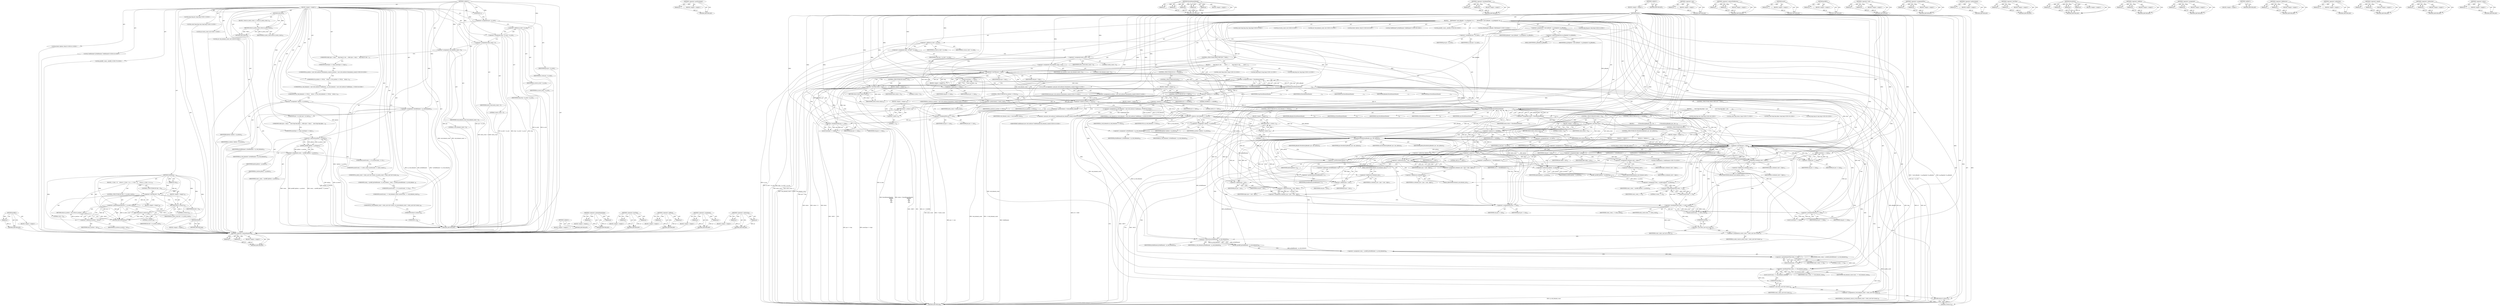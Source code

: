 digraph "&lt;operator&gt;.subtraction" {
vulnerable_378 [label=<(METHOD,&lt;operator&gt;.greaterEqualsThan)>];
vulnerable_379 [label=<(PARAM,p1)>];
vulnerable_380 [label=<(PARAM,p2)>];
vulnerable_381 [label=<(BLOCK,&lt;empty&gt;,&lt;empty&gt;)>];
vulnerable_382 [label=<(METHOD_RETURN,ANY)>];
vulnerable_360 [label=<(METHOD,&lt;operator&gt;.postIncrement)>];
vulnerable_361 [label=<(PARAM,p1)>];
vulnerable_362 [label=<(BLOCK,&lt;empty&gt;,&lt;empty&gt;)>];
vulnerable_363 [label=<(METHOD_RETURN,ANY)>];
vulnerable_310 [label=<(METHOD,ParseElementHeader)>];
vulnerable_311 [label=<(PARAM,p1)>];
vulnerable_312 [label=<(PARAM,p2)>];
vulnerable_313 [label=<(PARAM,p3)>];
vulnerable_314 [label=<(PARAM,p4)>];
vulnerable_315 [label=<(PARAM,p5)>];
vulnerable_316 [label=<(BLOCK,&lt;empty&gt;,&lt;empty&gt;)>];
vulnerable_317 [label=<(METHOD_RETURN,ANY)>];
vulnerable_336 [label=<(METHOD,&lt;operator&gt;.lessEqualsThan)>];
vulnerable_337 [label=<(PARAM,p1)>];
vulnerable_338 [label=<(PARAM,p2)>];
vulnerable_339 [label=<(BLOCK,&lt;empty&gt;,&lt;empty&gt;)>];
vulnerable_340 [label=<(METHOD_RETURN,ANY)>];
vulnerable_6 [label=<(METHOD,&lt;global&gt;)<SUB>1</SUB>>];
vulnerable_7 [label=<(BLOCK,&lt;empty&gt;,&lt;empty&gt;)<SUB>1</SUB>>];
vulnerable_8 [label=<(METHOD,Parse)<SUB>1</SUB>>];
vulnerable_9 [label=<(BLOCK,{
    IMkvReader* const pReader = m_pSegment-&gt;m...,{
    IMkvReader* const pReader = m_pSegment-&gt;m...)<SUB>2</SUB>>];
vulnerable_10 [label="<(LOCAL,IMkvReader* pReader: IMkvReader*)<SUB>3</SUB>>"];
vulnerable_11 [label=<(&lt;operator&gt;.assignment,* const pReader = m_pSegment-&gt;m_pReader)<SUB>3</SUB>>];
vulnerable_12 [label=<(IDENTIFIER,pReader,* const pReader = m_pSegment-&gt;m_pReader)<SUB>3</SUB>>];
vulnerable_13 [label=<(&lt;operator&gt;.indirectFieldAccess,m_pSegment-&gt;m_pReader)<SUB>3</SUB>>];
vulnerable_14 [label=<(IDENTIFIER,m_pSegment,* const pReader = m_pSegment-&gt;m_pReader)<SUB>3</SUB>>];
vulnerable_15 [label=<(FIELD_IDENTIFIER,m_pReader,m_pReader)<SUB>3</SUB>>];
vulnerable_16 [label="<(LOCAL,long long pos: long long)<SUB>5</SUB>>"];
vulnerable_17 [label=<(&lt;operator&gt;.assignment,pos = m_start)<SUB>5</SUB>>];
vulnerable_18 [label=<(IDENTIFIER,pos,pos = m_start)<SUB>5</SUB>>];
vulnerable_19 [label=<(IDENTIFIER,m_start,pos = m_start)<SUB>5</SUB>>];
vulnerable_20 [label="<(LOCAL,const long long stop: long long)<SUB>6</SUB>>"];
vulnerable_21 [label=<(&lt;operator&gt;.assignment,stop = m_start + m_size)<SUB>6</SUB>>];
vulnerable_22 [label=<(IDENTIFIER,stop,stop = m_start + m_size)<SUB>6</SUB>>];
vulnerable_23 [label=<(&lt;operator&gt;.addition,m_start + m_size)<SUB>6</SUB>>];
vulnerable_24 [label=<(IDENTIFIER,m_start,m_start + m_size)<SUB>6</SUB>>];
vulnerable_25 [label=<(IDENTIFIER,m_size,m_start + m_size)<SUB>6</SUB>>];
vulnerable_26 [label="<(LOCAL,int entry_count: int)<SUB>9</SUB>>"];
vulnerable_27 [label=<(&lt;operator&gt;.assignment,entry_count = 0)<SUB>9</SUB>>];
vulnerable_28 [label=<(IDENTIFIER,entry_count,entry_count = 0)<SUB>9</SUB>>];
vulnerable_29 [label=<(LITERAL,0,entry_count = 0)<SUB>9</SUB>>];
vulnerable_30 [label="<(LOCAL,int void_element_count: int)<SUB>10</SUB>>"];
vulnerable_31 [label=<(&lt;operator&gt;.assignment,void_element_count = 0)<SUB>10</SUB>>];
vulnerable_32 [label=<(IDENTIFIER,void_element_count,void_element_count = 0)<SUB>10</SUB>>];
vulnerable_33 [label=<(LITERAL,0,void_element_count = 0)<SUB>10</SUB>>];
vulnerable_34 [label=<(CONTROL_STRUCTURE,WHILE,while (pos &lt; stop))<SUB>12</SUB>>];
vulnerable_35 [label=<(&lt;operator&gt;.lessThan,pos &lt; stop)<SUB>12</SUB>>];
vulnerable_36 [label=<(IDENTIFIER,pos,pos &lt; stop)<SUB>12</SUB>>];
vulnerable_37 [label=<(IDENTIFIER,stop,pos &lt; stop)<SUB>12</SUB>>];
vulnerable_38 [label=<(BLOCK,{
        long long id, size;
 
        const l...,{
        long long id, size;
 
        const l...)<SUB>13</SUB>>];
vulnerable_39 [label="<(LOCAL,long long id: long long)<SUB>14</SUB>>"];
vulnerable_40 [label="<(LOCAL,long long size: long long)<SUB>14</SUB>>"];
vulnerable_41 [label="<(LOCAL,const long status: long)<SUB>16</SUB>>"];
vulnerable_42 [label=<(&lt;operator&gt;.assignment,status = ParseElementHeader(
                  ...)<SUB>16</SUB>>];
vulnerable_43 [label=<(IDENTIFIER,status,status = ParseElementHeader(
                  ...)<SUB>16</SUB>>];
vulnerable_44 [label=<(ParseElementHeader,ParseElementHeader(
                           ...)<SUB>16</SUB>>];
vulnerable_45 [label=<(IDENTIFIER,pReader,ParseElementHeader(
                           ...)<SUB>17</SUB>>];
vulnerable_46 [label=<(IDENTIFIER,pos,ParseElementHeader(
                           ...)<SUB>18</SUB>>];
vulnerable_47 [label=<(IDENTIFIER,stop,ParseElementHeader(
                           ...)<SUB>19</SUB>>];
vulnerable_48 [label=<(IDENTIFIER,id,ParseElementHeader(
                           ...)<SUB>20</SUB>>];
vulnerable_49 [label=<(IDENTIFIER,size,ParseElementHeader(
                           ...)<SUB>21</SUB>>];
vulnerable_50 [label=<(CONTROL_STRUCTURE,IF,if (status &lt; 0))<SUB>23</SUB>>];
vulnerable_51 [label=<(&lt;operator&gt;.lessThan,status &lt; 0)<SUB>23</SUB>>];
vulnerable_52 [label=<(IDENTIFIER,status,status &lt; 0)<SUB>23</SUB>>];
vulnerable_53 [label=<(LITERAL,0,status &lt; 0)<SUB>23</SUB>>];
vulnerable_54 [label=<(BLOCK,&lt;empty&gt;,&lt;empty&gt;)<SUB>24</SUB>>];
vulnerable_55 [label=<(RETURN,return status;,return status;)<SUB>24</SUB>>];
vulnerable_56 [label=<(IDENTIFIER,status,return status;)<SUB>24</SUB>>];
vulnerable_57 [label=<(CONTROL_STRUCTURE,IF,if (id == 0x0DBB))<SUB>26</SUB>>];
vulnerable_58 [label=<(&lt;operator&gt;.equals,id == 0x0DBB)<SUB>26</SUB>>];
vulnerable_59 [label=<(IDENTIFIER,id,id == 0x0DBB)<SUB>26</SUB>>];
vulnerable_60 [label=<(LITERAL,0x0DBB,id == 0x0DBB)<SUB>26</SUB>>];
vulnerable_61 [label=<(BLOCK,&lt;empty&gt;,&lt;empty&gt;)<SUB>27</SUB>>];
vulnerable_62 [label=<(&lt;operator&gt;.preIncrement,++entry_count)<SUB>27</SUB>>];
vulnerable_63 [label=<(IDENTIFIER,entry_count,++entry_count)<SUB>27</SUB>>];
vulnerable_64 [label=<(CONTROL_STRUCTURE,ELSE,else)<SUB>28</SUB>>];
vulnerable_65 [label=<(BLOCK,&lt;empty&gt;,&lt;empty&gt;)<SUB>28</SUB>>];
vulnerable_66 [label=<(CONTROL_STRUCTURE,IF,if (id == 0x6C))<SUB>28</SUB>>];
vulnerable_67 [label=<(&lt;operator&gt;.equals,id == 0x6C)<SUB>28</SUB>>];
vulnerable_68 [label=<(IDENTIFIER,id,id == 0x6C)<SUB>28</SUB>>];
vulnerable_69 [label=<(LITERAL,0x6C,id == 0x6C)<SUB>28</SUB>>];
vulnerable_70 [label=<(BLOCK,&lt;empty&gt;,&lt;empty&gt;)<SUB>29</SUB>>];
vulnerable_71 [label=<(&lt;operator&gt;.preIncrement,++void_element_count)<SUB>29</SUB>>];
vulnerable_72 [label=<(IDENTIFIER,void_element_count,++void_element_count)<SUB>29</SUB>>];
vulnerable_73 [label=<(&lt;operator&gt;.assignmentPlus,pos += size)<SUB>31</SUB>>];
vulnerable_74 [label=<(IDENTIFIER,pos,pos += size)<SUB>31</SUB>>];
vulnerable_75 [label=<(IDENTIFIER,size,pos += size)<SUB>31</SUB>>];
vulnerable_76 [label=<(assert,assert(pos &lt;= stop))<SUB>32</SUB>>];
vulnerable_77 [label=<(&lt;operator&gt;.lessEqualsThan,pos &lt;= stop)<SUB>32</SUB>>];
vulnerable_78 [label=<(IDENTIFIER,pos,pos &lt;= stop)<SUB>32</SUB>>];
vulnerable_79 [label=<(IDENTIFIER,stop,pos &lt;= stop)<SUB>32</SUB>>];
vulnerable_80 [label=<(assert,assert(pos == stop))<SUB>35</SUB>>];
vulnerable_81 [label=<(&lt;operator&gt;.equals,pos == stop)<SUB>35</SUB>>];
vulnerable_82 [label=<(IDENTIFIER,pos,pos == stop)<SUB>35</SUB>>];
vulnerable_83 [label=<(IDENTIFIER,stop,pos == stop)<SUB>35</SUB>>];
vulnerable_84 [label="<(&lt;operator&gt;.assignment,m_entries = new (std::nothrow) Entry[entry_count])<SUB>37</SUB>>"];
vulnerable_85 [label="<(IDENTIFIER,m_entries,m_entries = new (std::nothrow) Entry[entry_count])<SUB>37</SUB>>"];
vulnerable_86 [label="<(&lt;operator&gt;.new,new (std::nothrow) Entry[entry_count])<SUB>37</SUB>>"];
vulnerable_87 [label="<(IDENTIFIER,Entry,new (std::nothrow) Entry[entry_count])<SUB>37</SUB>>"];
vulnerable_88 [label=<(CONTROL_STRUCTURE,IF,if (m_entries == NULL))<SUB>39</SUB>>];
vulnerable_89 [label=<(&lt;operator&gt;.equals,m_entries == NULL)<SUB>39</SUB>>];
vulnerable_90 [label=<(IDENTIFIER,m_entries,m_entries == NULL)<SUB>39</SUB>>];
vulnerable_91 [label=<(IDENTIFIER,NULL,m_entries == NULL)<SUB>39</SUB>>];
vulnerable_92 [label=<(BLOCK,&lt;empty&gt;,&lt;empty&gt;)<SUB>40</SUB>>];
vulnerable_93 [label=<(RETURN,return -1;,return -1;)<SUB>40</SUB>>];
vulnerable_94 [label=<(&lt;operator&gt;.minus,-1)<SUB>40</SUB>>];
vulnerable_95 [label=<(LITERAL,1,-1)<SUB>40</SUB>>];
vulnerable_96 [label="<(&lt;operator&gt;.assignment,m_void_elements = new (std::nothrow) VoidElemen...)<SUB>42</SUB>>"];
vulnerable_97 [label="<(IDENTIFIER,m_void_elements,m_void_elements = new (std::nothrow) VoidElemen...)<SUB>42</SUB>>"];
vulnerable_98 [label="<(&lt;operator&gt;.new,new (std::nothrow) VoidElement[void_element_count])<SUB>42</SUB>>"];
vulnerable_99 [label="<(IDENTIFIER,VoidElement,new (std::nothrow) VoidElement[void_element_count])<SUB>42</SUB>>"];
vulnerable_100 [label=<(CONTROL_STRUCTURE,IF,if (m_void_elements == NULL))<SUB>44</SUB>>];
vulnerable_101 [label=<(&lt;operator&gt;.equals,m_void_elements == NULL)<SUB>44</SUB>>];
vulnerable_102 [label=<(IDENTIFIER,m_void_elements,m_void_elements == NULL)<SUB>44</SUB>>];
vulnerable_103 [label=<(IDENTIFIER,NULL,m_void_elements == NULL)<SUB>44</SUB>>];
vulnerable_104 [label=<(BLOCK,&lt;empty&gt;,&lt;empty&gt;)<SUB>45</SUB>>];
vulnerable_105 [label=<(RETURN,return -1;,return -1;)<SUB>45</SUB>>];
vulnerable_106 [label=<(&lt;operator&gt;.minus,-1)<SUB>45</SUB>>];
vulnerable_107 [label=<(LITERAL,1,-1)<SUB>45</SUB>>];
vulnerable_108 [label="<(LOCAL,Entry* pEntry: Entry*)<SUB>48</SUB>>"];
vulnerable_109 [label=<(&lt;operator&gt;.assignment,* pEntry = m_entries)<SUB>48</SUB>>];
vulnerable_110 [label=<(IDENTIFIER,pEntry,* pEntry = m_entries)<SUB>48</SUB>>];
vulnerable_111 [label=<(IDENTIFIER,m_entries,* pEntry = m_entries)<SUB>48</SUB>>];
vulnerable_112 [label="<(LOCAL,VoidElement* pVoidElement: VoidElement*)<SUB>49</SUB>>"];
vulnerable_113 [label=<(&lt;operator&gt;.assignment,* pVoidElement = m_void_elements)<SUB>49</SUB>>];
vulnerable_114 [label=<(IDENTIFIER,pVoidElement,* pVoidElement = m_void_elements)<SUB>49</SUB>>];
vulnerable_115 [label=<(IDENTIFIER,m_void_elements,* pVoidElement = m_void_elements)<SUB>49</SUB>>];
vulnerable_116 [label=<(&lt;operator&gt;.assignment,pos = m_start)<SUB>51</SUB>>];
vulnerable_117 [label=<(IDENTIFIER,pos,pos = m_start)<SUB>51</SUB>>];
vulnerable_118 [label=<(IDENTIFIER,m_start,pos = m_start)<SUB>51</SUB>>];
vulnerable_119 [label=<(CONTROL_STRUCTURE,WHILE,while (pos &lt; stop))<SUB>53</SUB>>];
vulnerable_120 [label=<(&lt;operator&gt;.lessThan,pos &lt; stop)<SUB>53</SUB>>];
vulnerable_121 [label=<(IDENTIFIER,pos,pos &lt; stop)<SUB>53</SUB>>];
vulnerable_122 [label=<(IDENTIFIER,stop,pos &lt; stop)<SUB>53</SUB>>];
vulnerable_123 [label=<(BLOCK,{
        const long long idpos = pos;
        ...,{
        const long long idpos = pos;
        ...)<SUB>54</SUB>>];
vulnerable_124 [label="<(LOCAL,const long long idpos: long long)<SUB>55</SUB>>"];
vulnerable_125 [label=<(&lt;operator&gt;.assignment,idpos = pos)<SUB>55</SUB>>];
vulnerable_126 [label=<(IDENTIFIER,idpos,idpos = pos)<SUB>55</SUB>>];
vulnerable_127 [label=<(IDENTIFIER,pos,idpos = pos)<SUB>55</SUB>>];
vulnerable_128 [label="<(LOCAL,long long id: long long)<SUB>56</SUB>>"];
vulnerable_129 [label="<(LOCAL,long long size: long long)<SUB>56</SUB>>"];
vulnerable_130 [label="<(LOCAL,const long status: long)<SUB>57</SUB>>"];
vulnerable_131 [label=<(&lt;operator&gt;.assignment,status = ParseElementHeader(
                  ...)<SUB>57</SUB>>];
vulnerable_132 [label=<(IDENTIFIER,status,status = ParseElementHeader(
                  ...)<SUB>57</SUB>>];
vulnerable_133 [label=<(ParseElementHeader,ParseElementHeader(
                           ...)<SUB>57</SUB>>];
vulnerable_134 [label=<(IDENTIFIER,pReader,ParseElementHeader(
                           ...)<SUB>58</SUB>>];
vulnerable_135 [label=<(IDENTIFIER,pos,ParseElementHeader(
                           ...)<SUB>59</SUB>>];
vulnerable_136 [label=<(IDENTIFIER,stop,ParseElementHeader(
                           ...)<SUB>60</SUB>>];
vulnerable_137 [label=<(IDENTIFIER,id,ParseElementHeader(
                           ...)<SUB>61</SUB>>];
vulnerable_138 [label=<(IDENTIFIER,size,ParseElementHeader(
                           ...)<SUB>62</SUB>>];
vulnerable_139 [label=<(CONTROL_STRUCTURE,IF,if (status &lt; 0))<SUB>63</SUB>>];
vulnerable_140 [label=<(&lt;operator&gt;.lessThan,status &lt; 0)<SUB>63</SUB>>];
vulnerable_141 [label=<(IDENTIFIER,status,status &lt; 0)<SUB>63</SUB>>];
vulnerable_142 [label=<(LITERAL,0,status &lt; 0)<SUB>63</SUB>>];
vulnerable_143 [label=<(BLOCK,&lt;empty&gt;,&lt;empty&gt;)<SUB>64</SUB>>];
vulnerable_144 [label=<(RETURN,return status;,return status;)<SUB>64</SUB>>];
vulnerable_145 [label=<(IDENTIFIER,status,return status;)<SUB>64</SUB>>];
vulnerable_146 [label=<(CONTROL_STRUCTURE,IF,if (id == 0x0DBB))<SUB>65</SUB>>];
vulnerable_147 [label=<(&lt;operator&gt;.equals,id == 0x0DBB)<SUB>65</SUB>>];
vulnerable_148 [label=<(IDENTIFIER,id,id == 0x0DBB)<SUB>65</SUB>>];
vulnerable_149 [label=<(LITERAL,0x0DBB,id == 0x0DBB)<SUB>65</SUB>>];
vulnerable_150 [label=<(BLOCK,{
            if (ParseEntry(pReader, pos, size...,{
            if (ParseEntry(pReader, pos, size...)<SUB>66</SUB>>];
vulnerable_151 [label=<(CONTROL_STRUCTURE,IF,if (ParseEntry(pReader, pos, size, pEntry)))<SUB>67</SUB>>];
vulnerable_152 [label=<(ParseEntry,ParseEntry(pReader, pos, size, pEntry))<SUB>67</SUB>>];
vulnerable_153 [label=<(IDENTIFIER,pReader,ParseEntry(pReader, pos, size, pEntry))<SUB>67</SUB>>];
vulnerable_154 [label=<(IDENTIFIER,pos,ParseEntry(pReader, pos, size, pEntry))<SUB>67</SUB>>];
vulnerable_155 [label=<(IDENTIFIER,size,ParseEntry(pReader, pos, size, pEntry))<SUB>67</SUB>>];
vulnerable_156 [label=<(IDENTIFIER,pEntry,ParseEntry(pReader, pos, size, pEntry))<SUB>67</SUB>>];
vulnerable_157 [label=<(BLOCK,{
                Entry&amp; e = *pEntry++;
       ...,{
                Entry&amp; e = *pEntry++;
       ...)<SUB>68</SUB>>];
vulnerable_158 [label="<(LOCAL,Entry e: Entry)<SUB>69</SUB>>"];
vulnerable_159 [label=<(&lt;operator&gt;.assignment,&amp; e = *pEntry++)<SUB>69</SUB>>];
vulnerable_160 [label=<(IDENTIFIER,e,&amp; e = *pEntry++)<SUB>69</SUB>>];
vulnerable_161 [label=<(&lt;operator&gt;.indirection,*pEntry++)<SUB>69</SUB>>];
vulnerable_162 [label=<(&lt;operator&gt;.postIncrement,pEntry++)<SUB>69</SUB>>];
vulnerable_163 [label=<(IDENTIFIER,pEntry,pEntry++)<SUB>69</SUB>>];
vulnerable_164 [label=<(&lt;operator&gt;.assignment,e.element_start = idpos)<SUB>70</SUB>>];
vulnerable_165 [label=<(&lt;operator&gt;.fieldAccess,e.element_start)<SUB>70</SUB>>];
vulnerable_166 [label=<(IDENTIFIER,e,e.element_start = idpos)<SUB>70</SUB>>];
vulnerable_167 [label=<(FIELD_IDENTIFIER,element_start,element_start)<SUB>70</SUB>>];
vulnerable_168 [label=<(IDENTIFIER,idpos,e.element_start = idpos)<SUB>70</SUB>>];
vulnerable_169 [label=<(&lt;operator&gt;.assignment,e.element_size = (pos + size) - idpos)<SUB>71</SUB>>];
vulnerable_170 [label=<(&lt;operator&gt;.fieldAccess,e.element_size)<SUB>71</SUB>>];
vulnerable_171 [label=<(IDENTIFIER,e,e.element_size = (pos + size) - idpos)<SUB>71</SUB>>];
vulnerable_172 [label=<(FIELD_IDENTIFIER,element_size,element_size)<SUB>71</SUB>>];
vulnerable_173 [label=<(&lt;operator&gt;.subtraction,(pos + size) - idpos)<SUB>71</SUB>>];
vulnerable_174 [label=<(&lt;operator&gt;.addition,pos + size)<SUB>71</SUB>>];
vulnerable_175 [label=<(IDENTIFIER,pos,pos + size)<SUB>71</SUB>>];
vulnerable_176 [label=<(IDENTIFIER,size,pos + size)<SUB>71</SUB>>];
vulnerable_177 [label=<(IDENTIFIER,idpos,(pos + size) - idpos)<SUB>71</SUB>>];
vulnerable_178 [label=<(CONTROL_STRUCTURE,ELSE,else)<SUB>74</SUB>>];
vulnerable_179 [label=<(BLOCK,&lt;empty&gt;,&lt;empty&gt;)<SUB>74</SUB>>];
vulnerable_180 [label=<(CONTROL_STRUCTURE,IF,if (id == 0x6C))<SUB>74</SUB>>];
vulnerable_181 [label=<(&lt;operator&gt;.equals,id == 0x6C)<SUB>74</SUB>>];
vulnerable_182 [label=<(IDENTIFIER,id,id == 0x6C)<SUB>74</SUB>>];
vulnerable_183 [label=<(LITERAL,0x6C,id == 0x6C)<SUB>74</SUB>>];
vulnerable_184 [label=<(BLOCK,{
            VoidElement&amp; e = *pVoidElement++;...,{
            VoidElement&amp; e = *pVoidElement++;...)<SUB>75</SUB>>];
vulnerable_185 [label="<(LOCAL,VoidElement e: VoidElement)<SUB>76</SUB>>"];
vulnerable_186 [label=<(&lt;operator&gt;.assignment,&amp; e = *pVoidElement++)<SUB>76</SUB>>];
vulnerable_187 [label=<(IDENTIFIER,e,&amp; e = *pVoidElement++)<SUB>76</SUB>>];
vulnerable_188 [label=<(&lt;operator&gt;.indirection,*pVoidElement++)<SUB>76</SUB>>];
vulnerable_189 [label=<(&lt;operator&gt;.postIncrement,pVoidElement++)<SUB>76</SUB>>];
vulnerable_190 [label=<(IDENTIFIER,pVoidElement,pVoidElement++)<SUB>76</SUB>>];
vulnerable_191 [label=<(&lt;operator&gt;.assignment,e.element_start = idpos)<SUB>77</SUB>>];
vulnerable_192 [label=<(&lt;operator&gt;.fieldAccess,e.element_start)<SUB>77</SUB>>];
vulnerable_193 [label=<(IDENTIFIER,e,e.element_start = idpos)<SUB>77</SUB>>];
vulnerable_194 [label=<(FIELD_IDENTIFIER,element_start,element_start)<SUB>77</SUB>>];
vulnerable_195 [label=<(IDENTIFIER,idpos,e.element_start = idpos)<SUB>77</SUB>>];
vulnerable_196 [label=<(&lt;operator&gt;.assignment,e.element_size = (pos + size) - idpos)<SUB>78</SUB>>];
vulnerable_197 [label=<(&lt;operator&gt;.fieldAccess,e.element_size)<SUB>78</SUB>>];
vulnerable_198 [label=<(IDENTIFIER,e,e.element_size = (pos + size) - idpos)<SUB>78</SUB>>];
vulnerable_199 [label=<(FIELD_IDENTIFIER,element_size,element_size)<SUB>78</SUB>>];
vulnerable_200 [label=<(&lt;operator&gt;.subtraction,(pos + size) - idpos)<SUB>78</SUB>>];
vulnerable_201 [label=<(&lt;operator&gt;.addition,pos + size)<SUB>78</SUB>>];
vulnerable_202 [label=<(IDENTIFIER,pos,pos + size)<SUB>78</SUB>>];
vulnerable_203 [label=<(IDENTIFIER,size,pos + size)<SUB>78</SUB>>];
vulnerable_204 [label=<(IDENTIFIER,idpos,(pos + size) - idpos)<SUB>78</SUB>>];
vulnerable_205 [label=<(&lt;operator&gt;.assignmentPlus,pos += size)<SUB>80</SUB>>];
vulnerable_206 [label=<(IDENTIFIER,pos,pos += size)<SUB>80</SUB>>];
vulnerable_207 [label=<(IDENTIFIER,size,pos += size)<SUB>80</SUB>>];
vulnerable_208 [label=<(assert,assert(pos &lt;= stop))<SUB>81</SUB>>];
vulnerable_209 [label=<(&lt;operator&gt;.lessEqualsThan,pos &lt;= stop)<SUB>81</SUB>>];
vulnerable_210 [label=<(IDENTIFIER,pos,pos &lt;= stop)<SUB>81</SUB>>];
vulnerable_211 [label=<(IDENTIFIER,stop,pos &lt;= stop)<SUB>81</SUB>>];
vulnerable_212 [label=<(assert,assert(pos == stop))<SUB>83</SUB>>];
vulnerable_213 [label=<(&lt;operator&gt;.equals,pos == stop)<SUB>83</SUB>>];
vulnerable_214 [label=<(IDENTIFIER,pos,pos == stop)<SUB>83</SUB>>];
vulnerable_215 [label=<(IDENTIFIER,stop,pos == stop)<SUB>83</SUB>>];
vulnerable_216 [label="<(LOCAL,ptrdiff_t count_: ptrdiff_t)<SUB>84</SUB>>"];
vulnerable_217 [label=<(&lt;operator&gt;.assignment,count_ = ptrdiff_t(pEntry - m_entries))<SUB>84</SUB>>];
vulnerable_218 [label=<(IDENTIFIER,count_,count_ = ptrdiff_t(pEntry - m_entries))<SUB>84</SUB>>];
vulnerable_219 [label=<(ptrdiff_t,ptrdiff_t(pEntry - m_entries))<SUB>84</SUB>>];
vulnerable_220 [label=<(&lt;operator&gt;.subtraction,pEntry - m_entries)<SUB>84</SUB>>];
vulnerable_221 [label=<(IDENTIFIER,pEntry,pEntry - m_entries)<SUB>84</SUB>>];
vulnerable_222 [label=<(IDENTIFIER,m_entries,pEntry - m_entries)<SUB>84</SUB>>];
vulnerable_223 [label=<(assert,assert(count_ &gt;= 0))<SUB>85</SUB>>];
vulnerable_224 [label=<(&lt;operator&gt;.greaterEqualsThan,count_ &gt;= 0)<SUB>85</SUB>>];
vulnerable_225 [label=<(IDENTIFIER,count_,count_ &gt;= 0)<SUB>85</SUB>>];
vulnerable_226 [label=<(LITERAL,0,count_ &gt;= 0)<SUB>85</SUB>>];
vulnerable_227 [label=<(assert,assert(count_ &lt;= entry_count))<SUB>86</SUB>>];
vulnerable_228 [label=<(&lt;operator&gt;.lessEqualsThan,count_ &lt;= entry_count)<SUB>86</SUB>>];
vulnerable_229 [label=<(IDENTIFIER,count_,count_ &lt;= entry_count)<SUB>86</SUB>>];
vulnerable_230 [label=<(IDENTIFIER,entry_count,count_ &lt;= entry_count)<SUB>86</SUB>>];
vulnerable_231 [label=<(&lt;operator&gt;.assignment,m_entry_count = static_cast&lt;int&gt;(count_))<SUB>87</SUB>>];
vulnerable_232 [label=<(IDENTIFIER,m_entry_count,m_entry_count = static_cast&lt;int&gt;(count_))<SUB>87</SUB>>];
vulnerable_233 [label=<(&lt;operator&gt;.cast,static_cast&lt;int&gt;(count_))<SUB>87</SUB>>];
vulnerable_234 [label=<(UNKNOWN,int,int)<SUB>87</SUB>>];
vulnerable_235 [label=<(IDENTIFIER,count_,static_cast&lt;int&gt;(count_))<SUB>87</SUB>>];
vulnerable_236 [label=<(&lt;operator&gt;.assignment,count_ = ptrdiff_t(pVoidElement - m_void_elements))<SUB>88</SUB>>];
vulnerable_237 [label=<(IDENTIFIER,count_,count_ = ptrdiff_t(pVoidElement - m_void_elements))<SUB>88</SUB>>];
vulnerable_238 [label=<(ptrdiff_t,ptrdiff_t(pVoidElement - m_void_elements))<SUB>88</SUB>>];
vulnerable_239 [label=<(&lt;operator&gt;.subtraction,pVoidElement - m_void_elements)<SUB>88</SUB>>];
vulnerable_240 [label=<(IDENTIFIER,pVoidElement,pVoidElement - m_void_elements)<SUB>88</SUB>>];
vulnerable_241 [label=<(IDENTIFIER,m_void_elements,pVoidElement - m_void_elements)<SUB>88</SUB>>];
vulnerable_242 [label=<(assert,assert(count_ &gt;= 0))<SUB>89</SUB>>];
vulnerable_243 [label=<(&lt;operator&gt;.greaterEqualsThan,count_ &gt;= 0)<SUB>89</SUB>>];
vulnerable_244 [label=<(IDENTIFIER,count_,count_ &gt;= 0)<SUB>89</SUB>>];
vulnerable_245 [label=<(LITERAL,0,count_ &gt;= 0)<SUB>89</SUB>>];
vulnerable_246 [label=<(assert,assert(count_ &lt;= void_element_count))<SUB>90</SUB>>];
vulnerable_247 [label=<(&lt;operator&gt;.lessEqualsThan,count_ &lt;= void_element_count)<SUB>90</SUB>>];
vulnerable_248 [label=<(IDENTIFIER,count_,count_ &lt;= void_element_count)<SUB>90</SUB>>];
vulnerable_249 [label=<(IDENTIFIER,void_element_count,count_ &lt;= void_element_count)<SUB>90</SUB>>];
vulnerable_250 [label=<(&lt;operator&gt;.assignment,m_void_element_count = static_cast&lt;int&gt;(count_))<SUB>91</SUB>>];
vulnerable_251 [label=<(IDENTIFIER,m_void_element_count,m_void_element_count = static_cast&lt;int&gt;(count_))<SUB>91</SUB>>];
vulnerable_252 [label=<(&lt;operator&gt;.cast,static_cast&lt;int&gt;(count_))<SUB>91</SUB>>];
vulnerable_253 [label=<(UNKNOWN,int,int)<SUB>91</SUB>>];
vulnerable_254 [label=<(IDENTIFIER,count_,static_cast&lt;int&gt;(count_))<SUB>91</SUB>>];
vulnerable_255 [label=<(RETURN,return 0;,return 0;)<SUB>92</SUB>>];
vulnerable_256 [label=<(LITERAL,0,return 0;)<SUB>92</SUB>>];
vulnerable_257 [label=<(METHOD_RETURN,long)<SUB>1</SUB>>];
vulnerable_259 [label=<(METHOD_RETURN,ANY)<SUB>1</SUB>>];
vulnerable_341 [label=<(METHOD,&lt;operator&gt;.new)>];
vulnerable_342 [label=<(PARAM,p1)>];
vulnerable_343 [label=<(BLOCK,&lt;empty&gt;,&lt;empty&gt;)>];
vulnerable_344 [label=<(METHOD_RETURN,ANY)>];
vulnerable_295 [label=<(METHOD,&lt;operator&gt;.indirectFieldAccess)>];
vulnerable_296 [label=<(PARAM,p1)>];
vulnerable_297 [label=<(PARAM,p2)>];
vulnerable_298 [label=<(BLOCK,&lt;empty&gt;,&lt;empty&gt;)>];
vulnerable_299 [label=<(METHOD_RETURN,ANY)>];
vulnerable_332 [label=<(METHOD,assert)>];
vulnerable_333 [label=<(PARAM,p1)>];
vulnerable_334 [label=<(BLOCK,&lt;empty&gt;,&lt;empty&gt;)>];
vulnerable_335 [label=<(METHOD_RETURN,ANY)>];
vulnerable_374 [label=<(METHOD,ptrdiff_t)>];
vulnerable_375 [label=<(PARAM,p1)>];
vulnerable_376 [label=<(BLOCK,&lt;empty&gt;,&lt;empty&gt;)>];
vulnerable_377 [label=<(METHOD_RETURN,ANY)>];
vulnerable_383 [label=<(METHOD,&lt;operator&gt;.cast)>];
vulnerable_384 [label=<(PARAM,p1)>];
vulnerable_385 [label=<(PARAM,p2)>];
vulnerable_386 [label=<(BLOCK,&lt;empty&gt;,&lt;empty&gt;)>];
vulnerable_387 [label=<(METHOD_RETURN,ANY)>];
vulnerable_327 [label=<(METHOD,&lt;operator&gt;.assignmentPlus)>];
vulnerable_328 [label=<(PARAM,p1)>];
vulnerable_329 [label=<(PARAM,p2)>];
vulnerable_330 [label=<(BLOCK,&lt;empty&gt;,&lt;empty&gt;)>];
vulnerable_331 [label=<(METHOD_RETURN,ANY)>];
vulnerable_323 [label=<(METHOD,&lt;operator&gt;.preIncrement)>];
vulnerable_324 [label=<(PARAM,p1)>];
vulnerable_325 [label=<(BLOCK,&lt;empty&gt;,&lt;empty&gt;)>];
vulnerable_326 [label=<(METHOD_RETURN,ANY)>];
vulnerable_305 [label=<(METHOD,&lt;operator&gt;.lessThan)>];
vulnerable_306 [label=<(PARAM,p1)>];
vulnerable_307 [label=<(PARAM,p2)>];
vulnerable_308 [label=<(BLOCK,&lt;empty&gt;,&lt;empty&gt;)>];
vulnerable_309 [label=<(METHOD_RETURN,ANY)>];
vulnerable_349 [label=<(METHOD,ParseEntry)>];
vulnerable_350 [label=<(PARAM,p1)>];
vulnerable_351 [label=<(PARAM,p2)>];
vulnerable_352 [label=<(PARAM,p3)>];
vulnerable_353 [label=<(PARAM,p4)>];
vulnerable_354 [label=<(BLOCK,&lt;empty&gt;,&lt;empty&gt;)>];
vulnerable_355 [label=<(METHOD_RETURN,ANY)>];
vulnerable_300 [label=<(METHOD,&lt;operator&gt;.addition)>];
vulnerable_301 [label=<(PARAM,p1)>];
vulnerable_302 [label=<(PARAM,p2)>];
vulnerable_303 [label=<(BLOCK,&lt;empty&gt;,&lt;empty&gt;)>];
vulnerable_304 [label=<(METHOD_RETURN,ANY)>];
vulnerable_290 [label=<(METHOD,&lt;operator&gt;.assignment)>];
vulnerable_291 [label=<(PARAM,p1)>];
vulnerable_292 [label=<(PARAM,p2)>];
vulnerable_293 [label=<(BLOCK,&lt;empty&gt;,&lt;empty&gt;)>];
vulnerable_294 [label=<(METHOD_RETURN,ANY)>];
vulnerable_284 [label=<(METHOD,&lt;global&gt;)<SUB>1</SUB>>];
vulnerable_285 [label=<(BLOCK,&lt;empty&gt;,&lt;empty&gt;)>];
vulnerable_286 [label=<(METHOD_RETURN,ANY)>];
vulnerable_364 [label=<(METHOD,&lt;operator&gt;.fieldAccess)>];
vulnerable_365 [label=<(PARAM,p1)>];
vulnerable_366 [label=<(PARAM,p2)>];
vulnerable_367 [label=<(BLOCK,&lt;empty&gt;,&lt;empty&gt;)>];
vulnerable_368 [label=<(METHOD_RETURN,ANY)>];
vulnerable_356 [label=<(METHOD,&lt;operator&gt;.indirection)>];
vulnerable_357 [label=<(PARAM,p1)>];
vulnerable_358 [label=<(BLOCK,&lt;empty&gt;,&lt;empty&gt;)>];
vulnerable_359 [label=<(METHOD_RETURN,ANY)>];
vulnerable_318 [label=<(METHOD,&lt;operator&gt;.equals)>];
vulnerable_319 [label=<(PARAM,p1)>];
vulnerable_320 [label=<(PARAM,p2)>];
vulnerable_321 [label=<(BLOCK,&lt;empty&gt;,&lt;empty&gt;)>];
vulnerable_322 [label=<(METHOD_RETURN,ANY)>];
vulnerable_369 [label=<(METHOD,&lt;operator&gt;.subtraction)>];
vulnerable_370 [label=<(PARAM,p1)>];
vulnerable_371 [label=<(PARAM,p2)>];
vulnerable_372 [label=<(BLOCK,&lt;empty&gt;,&lt;empty&gt;)>];
vulnerable_373 [label=<(METHOD_RETURN,ANY)>];
vulnerable_345 [label=<(METHOD,&lt;operator&gt;.minus)>];
vulnerable_346 [label=<(PARAM,p1)>];
vulnerable_347 [label=<(BLOCK,&lt;empty&gt;,&lt;empty&gt;)>];
vulnerable_348 [label=<(METHOD_RETURN,ANY)>];
fixed_130 [label=<(METHOD,ptrdiff_t)>];
fixed_131 [label=<(PARAM,p1)>];
fixed_132 [label=<(BLOCK,&lt;empty&gt;,&lt;empty&gt;)>];
fixed_133 [label=<(METHOD_RETURN,ANY)>];
fixed_6 [label=<(METHOD,&lt;global&gt;)<SUB>1</SUB>>];
fixed_7 [label=<(BLOCK,&lt;empty&gt;,&lt;empty&gt;)<SUB>1</SUB>>];
fixed_8 [label=<(METHOD,Parse)<SUB>1</SUB>>];
fixed_9 [label=<(BLOCK,&lt;empty&gt;,&lt;empty&gt;)>];
fixed_10 [label=<(METHOD_RETURN,long)<SUB>1</SUB>>];
fixed_12 [label=<(UNKNOWN,),))<SUB>1</SUB>>];
fixed_13 [label="<(LOCAL,long long pos: long long)<SUB>2</SUB>>"];
fixed_14 [label=<(&lt;operator&gt;.assignment,pos = m_start)<SUB>2</SUB>>];
fixed_15 [label=<(IDENTIFIER,pos,pos = m_start)<SUB>2</SUB>>];
fixed_16 [label=<(IDENTIFIER,m_start,pos = m_start)<SUB>2</SUB>>];
fixed_17 [label="<(LOCAL,const long long stop: long long)<SUB>3</SUB>>"];
fixed_18 [label=<(&lt;operator&gt;.assignment,stop = m_start + m_size)<SUB>3</SUB>>];
fixed_19 [label=<(IDENTIFIER,stop,stop = m_start + m_size)<SUB>3</SUB>>];
fixed_20 [label=<(&lt;operator&gt;.addition,m_start + m_size)<SUB>3</SUB>>];
fixed_21 [label=<(IDENTIFIER,m_start,m_start + m_size)<SUB>3</SUB>>];
fixed_22 [label=<(IDENTIFIER,m_size,m_start + m_size)<SUB>3</SUB>>];
fixed_23 [label="<(LOCAL,int entry_count: int)<SUB>7</SUB>>"];
fixed_24 [label=<(&lt;operator&gt;.assignment,entry_count = 0)<SUB>7</SUB>>];
fixed_25 [label=<(IDENTIFIER,entry_count,entry_count = 0)<SUB>7</SUB>>];
fixed_26 [label=<(LITERAL,0,entry_count = 0)<SUB>7</SUB>>];
fixed_27 [label="<(LOCAL,int void_element_count: int)<SUB>8</SUB>>"];
fixed_28 [label=<(&lt;operator&gt;.assignment,void_element_count = 0)<SUB>8</SUB>>];
fixed_29 [label=<(IDENTIFIER,void_element_count,void_element_count = 0)<SUB>8</SUB>>];
fixed_30 [label=<(LITERAL,0,void_element_count = 0)<SUB>8</SUB>>];
fixed_31 [label=<(UNKNOWN,while (pos &lt; stop) {
    long long id, size;
 
...,while (pos &lt; stop) {
    long long id, size;
 
...)<SUB>10</SUB>>];
fixed_32 [label=<(UNKNOWN,assert(pos == stop);,assert(pos == stop);)<SUB>27</SUB>>];
fixed_33 [label="<(UNKNOWN,m_entries = new (std::nothrow) Entry[entry_count];,m_entries = new (std::nothrow) Entry[entry_count];)<SUB>29</SUB>>"];
fixed_34 [label=<(UNKNOWN,if (m_entries == NULL)
    return -1;,if (m_entries == NULL)
    return -1;)<SUB>31</SUB>>];
fixed_35 [label="<(UNKNOWN,m_void_elements = new (std::nothrow) VoidElemen...,m_void_elements = new (std::nothrow) VoidElemen...)<SUB>34</SUB>>"];
fixed_36 [label=<(UNKNOWN,if (m_void_elements == NULL)
    return -1;,if (m_void_elements == NULL)
    return -1;)<SUB>36</SUB>>];
fixed_37 [label="<(LOCAL,Entry* pEntry: Entry*)<SUB>41</SUB>>"];
fixed_38 [label=<(&lt;operator&gt;.assignment,* pEntry = m_entries)<SUB>41</SUB>>];
fixed_39 [label=<(IDENTIFIER,pEntry,* pEntry = m_entries)<SUB>41</SUB>>];
fixed_40 [label=<(IDENTIFIER,m_entries,* pEntry = m_entries)<SUB>41</SUB>>];
fixed_41 [label="<(LOCAL,VoidElement* pVoidElement: VoidElement*)<SUB>42</SUB>>"];
fixed_42 [label=<(&lt;operator&gt;.assignment,* pVoidElement = m_void_elements)<SUB>42</SUB>>];
fixed_43 [label=<(IDENTIFIER,pVoidElement,* pVoidElement = m_void_elements)<SUB>42</SUB>>];
fixed_44 [label=<(IDENTIFIER,m_void_elements,* pVoidElement = m_void_elements)<SUB>42</SUB>>];
fixed_45 [label=<(UNKNOWN,pos = m_start;,pos = m_start;)<SUB>44</SUB>>];
fixed_46 [label=<(UNKNOWN,while (pos &lt; stop) {
    const long long idpos ...,while (pos &lt; stop) {
    const long long idpos ...)<SUB>46</SUB>>];
fixed_47 [label=<(UNKNOWN,assert(pos == stop);,assert(pos == stop);)<SUB>74</SUB>>];
fixed_48 [label="<(LOCAL,ptrdiff_t count_: ptrdiff_t)<SUB>76</SUB>>"];
fixed_49 [label=<(&lt;operator&gt;.assignment,count_ = ptrdiff_t(pEntry - m_entries))<SUB>76</SUB>>];
fixed_50 [label=<(IDENTIFIER,count_,count_ = ptrdiff_t(pEntry - m_entries))<SUB>76</SUB>>];
fixed_51 [label=<(ptrdiff_t,ptrdiff_t(pEntry - m_entries))<SUB>76</SUB>>];
fixed_52 [label=<(&lt;operator&gt;.subtraction,pEntry - m_entries)<SUB>76</SUB>>];
fixed_53 [label=<(IDENTIFIER,pEntry,pEntry - m_entries)<SUB>76</SUB>>];
fixed_54 [label=<(IDENTIFIER,m_entries,pEntry - m_entries)<SUB>76</SUB>>];
fixed_55 [label=<(UNKNOWN,assert(count_ &gt;= 0);,assert(count_ &gt;= 0);)<SUB>77</SUB>>];
fixed_56 [label=<(UNKNOWN,assert(count_ &lt;= entry_count);,assert(count_ &lt;= entry_count);)<SUB>78</SUB>>];
fixed_57 [label=<(UNKNOWN,m_entry_count = static_cast&lt;int&gt;(count_);,m_entry_count = static_cast&lt;int&gt;(count_);)<SUB>80</SUB>>];
fixed_58 [label=<(UNKNOWN,count_ = ptrdiff_t(pVoidElement - m_void_elemen...,count_ = ptrdiff_t(pVoidElement - m_void_elemen...)<SUB>82</SUB>>];
fixed_59 [label=<(UNKNOWN,assert(count_ &gt;= 0);,assert(count_ &gt;= 0);)<SUB>83</SUB>>];
fixed_60 [label=<(UNKNOWN,assert(count_ &lt;= void_element_count);,assert(count_ &lt;= void_element_count);)<SUB>84</SUB>>];
fixed_61 [label=<(UNKNOWN,m_void_element_count = static_cast&lt;int&gt;(count_);,m_void_element_count = static_cast&lt;int&gt;(count_);)<SUB>86</SUB>>];
fixed_62 [label=<(UNKNOWN,return 0;,return 0;)<SUB>88</SUB>>];
fixed_63 [label=<(UNKNOWN,},})<SUB>89</SUB>>];
fixed_64 [label=<(METHOD,GetCount)<SUB>91</SUB>>];
fixed_65 [label=<(BLOCK,{ return m_entry_count; },{ return m_entry_count; })<SUB>91</SUB>>];
fixed_66 [label=<(RETURN,return m_entry_count;,return m_entry_count;)<SUB>91</SUB>>];
fixed_67 [label=<(IDENTIFIER,m_entry_count,return m_entry_count;)<SUB>91</SUB>>];
fixed_68 [label=<(METHOD_RETURN,int)<SUB>91</SUB>>];
fixed_70 [label=<(METHOD,GetEntry)<SUB>93</SUB>>];
fixed_71 [label=<(PARAM,int idx)<SUB>93</SUB>>];
fixed_72 [label=<(BLOCK,{
  if (idx &lt; 0)
     return 0;

  if (idx &gt;= m...,{
  if (idx &lt; 0)
     return 0;

  if (idx &gt;= m...)<SUB>93</SUB>>];
fixed_73 [label=<(CONTROL_STRUCTURE,IF,if (idx &lt; 0))<SUB>94</SUB>>];
fixed_74 [label=<(&lt;operator&gt;.lessThan,idx &lt; 0)<SUB>94</SUB>>];
fixed_75 [label=<(IDENTIFIER,idx,idx &lt; 0)<SUB>94</SUB>>];
fixed_76 [label=<(LITERAL,0,idx &lt; 0)<SUB>94</SUB>>];
fixed_77 [label=<(BLOCK,&lt;empty&gt;,&lt;empty&gt;)<SUB>95</SUB>>];
fixed_78 [label=<(RETURN,return 0;,return 0;)<SUB>95</SUB>>];
fixed_79 [label=<(LITERAL,0,return 0;)<SUB>95</SUB>>];
fixed_80 [label=<(CONTROL_STRUCTURE,IF,if (idx &gt;= m_entry_count))<SUB>97</SUB>>];
fixed_81 [label=<(&lt;operator&gt;.greaterEqualsThan,idx &gt;= m_entry_count)<SUB>97</SUB>>];
fixed_82 [label=<(IDENTIFIER,idx,idx &gt;= m_entry_count)<SUB>97</SUB>>];
fixed_83 [label=<(IDENTIFIER,m_entry_count,idx &gt;= m_entry_count)<SUB>97</SUB>>];
fixed_84 [label=<(BLOCK,&lt;empty&gt;,&lt;empty&gt;)<SUB>98</SUB>>];
fixed_85 [label=<(RETURN,return 0;,return 0;)<SUB>98</SUB>>];
fixed_86 [label=<(LITERAL,0,return 0;)<SUB>98</SUB>>];
fixed_87 [label=<(RETURN,return m_entries + idx;,return m_entries + idx;)<SUB>100</SUB>>];
fixed_88 [label=<(&lt;operator&gt;.addition,m_entries + idx)<SUB>100</SUB>>];
fixed_89 [label=<(IDENTIFIER,m_entries,m_entries + idx)<SUB>100</SUB>>];
fixed_90 [label=<(IDENTIFIER,idx,m_entries + idx)<SUB>100</SUB>>];
fixed_91 [label=<(METHOD_RETURN,Entry)<SUB>93</SUB>>];
fixed_93 [label=<(METHOD_RETURN,ANY)<SUB>1</SUB>>];
fixed_114 [label=<(METHOD,&lt;global&gt;)<SUB>1</SUB>>];
fixed_115 [label=<(BLOCK,&lt;empty&gt;,&lt;empty&gt;)>];
fixed_116 [label=<(METHOD_RETURN,ANY)>];
fixed_144 [label=<(METHOD,&lt;operator&gt;.greaterEqualsThan)>];
fixed_145 [label=<(PARAM,p1)>];
fixed_146 [label=<(PARAM,p2)>];
fixed_147 [label=<(BLOCK,&lt;empty&gt;,&lt;empty&gt;)>];
fixed_148 [label=<(METHOD_RETURN,ANY)>];
fixed_139 [label=<(METHOD,&lt;operator&gt;.lessThan)>];
fixed_140 [label=<(PARAM,p1)>];
fixed_141 [label=<(PARAM,p2)>];
fixed_142 [label=<(BLOCK,&lt;empty&gt;,&lt;empty&gt;)>];
fixed_143 [label=<(METHOD_RETURN,ANY)>];
fixed_125 [label=<(METHOD,&lt;operator&gt;.addition)>];
fixed_126 [label=<(PARAM,p1)>];
fixed_127 [label=<(PARAM,p2)>];
fixed_128 [label=<(BLOCK,&lt;empty&gt;,&lt;empty&gt;)>];
fixed_129 [label=<(METHOD_RETURN,ANY)>];
fixed_120 [label=<(METHOD,&lt;operator&gt;.assignment)>];
fixed_121 [label=<(PARAM,p1)>];
fixed_122 [label=<(PARAM,p2)>];
fixed_123 [label=<(BLOCK,&lt;empty&gt;,&lt;empty&gt;)>];
fixed_124 [label=<(METHOD_RETURN,ANY)>];
fixed_134 [label=<(METHOD,&lt;operator&gt;.subtraction)>];
fixed_135 [label=<(PARAM,p1)>];
fixed_136 [label=<(PARAM,p2)>];
fixed_137 [label=<(BLOCK,&lt;empty&gt;,&lt;empty&gt;)>];
fixed_138 [label=<(METHOD_RETURN,ANY)>];
vulnerable_378 -> vulnerable_379  [key=0, label="AST: "];
vulnerable_378 -> vulnerable_379  [key=1, label="DDG: "];
vulnerable_378 -> vulnerable_381  [key=0, label="AST: "];
vulnerable_378 -> vulnerable_380  [key=0, label="AST: "];
vulnerable_378 -> vulnerable_380  [key=1, label="DDG: "];
vulnerable_378 -> vulnerable_382  [key=0, label="AST: "];
vulnerable_378 -> vulnerable_382  [key=1, label="CFG: "];
vulnerable_379 -> vulnerable_382  [key=0, label="DDG: p1"];
vulnerable_380 -> vulnerable_382  [key=0, label="DDG: p2"];
vulnerable_360 -> vulnerable_361  [key=0, label="AST: "];
vulnerable_360 -> vulnerable_361  [key=1, label="DDG: "];
vulnerable_360 -> vulnerable_362  [key=0, label="AST: "];
vulnerable_360 -> vulnerable_363  [key=0, label="AST: "];
vulnerable_360 -> vulnerable_363  [key=1, label="CFG: "];
vulnerable_361 -> vulnerable_363  [key=0, label="DDG: p1"];
vulnerable_310 -> vulnerable_311  [key=0, label="AST: "];
vulnerable_310 -> vulnerable_311  [key=1, label="DDG: "];
vulnerable_310 -> vulnerable_316  [key=0, label="AST: "];
vulnerable_310 -> vulnerable_312  [key=0, label="AST: "];
vulnerable_310 -> vulnerable_312  [key=1, label="DDG: "];
vulnerable_310 -> vulnerable_317  [key=0, label="AST: "];
vulnerable_310 -> vulnerable_317  [key=1, label="CFG: "];
vulnerable_310 -> vulnerable_313  [key=0, label="AST: "];
vulnerable_310 -> vulnerable_313  [key=1, label="DDG: "];
vulnerable_310 -> vulnerable_314  [key=0, label="AST: "];
vulnerable_310 -> vulnerable_314  [key=1, label="DDG: "];
vulnerable_310 -> vulnerable_315  [key=0, label="AST: "];
vulnerable_310 -> vulnerable_315  [key=1, label="DDG: "];
vulnerable_311 -> vulnerable_317  [key=0, label="DDG: p1"];
vulnerable_312 -> vulnerable_317  [key=0, label="DDG: p2"];
vulnerable_313 -> vulnerable_317  [key=0, label="DDG: p3"];
vulnerable_314 -> vulnerable_317  [key=0, label="DDG: p4"];
vulnerable_315 -> vulnerable_317  [key=0, label="DDG: p5"];
vulnerable_336 -> vulnerable_337  [key=0, label="AST: "];
vulnerable_336 -> vulnerable_337  [key=1, label="DDG: "];
vulnerable_336 -> vulnerable_339  [key=0, label="AST: "];
vulnerable_336 -> vulnerable_338  [key=0, label="AST: "];
vulnerable_336 -> vulnerable_338  [key=1, label="DDG: "];
vulnerable_336 -> vulnerable_340  [key=0, label="AST: "];
vulnerable_336 -> vulnerable_340  [key=1, label="CFG: "];
vulnerable_337 -> vulnerable_340  [key=0, label="DDG: p1"];
vulnerable_338 -> vulnerable_340  [key=0, label="DDG: p2"];
vulnerable_6 -> vulnerable_7  [key=0, label="AST: "];
vulnerable_6 -> vulnerable_259  [key=0, label="AST: "];
vulnerable_6 -> vulnerable_259  [key=1, label="CFG: "];
vulnerable_7 -> vulnerable_8  [key=0, label="AST: "];
vulnerable_8 -> vulnerable_9  [key=0, label="AST: "];
vulnerable_8 -> vulnerable_257  [key=0, label="AST: "];
vulnerable_8 -> vulnerable_15  [key=0, label="CFG: "];
vulnerable_8 -> vulnerable_17  [key=0, label="DDG: "];
vulnerable_8 -> vulnerable_21  [key=0, label="DDG: "];
vulnerable_8 -> vulnerable_27  [key=0, label="DDG: "];
vulnerable_8 -> vulnerable_31  [key=0, label="DDG: "];
vulnerable_8 -> vulnerable_109  [key=0, label="DDG: "];
vulnerable_8 -> vulnerable_113  [key=0, label="DDG: "];
vulnerable_8 -> vulnerable_116  [key=0, label="DDG: "];
vulnerable_8 -> vulnerable_231  [key=0, label="DDG: "];
vulnerable_8 -> vulnerable_250  [key=0, label="DDG: "];
vulnerable_8 -> vulnerable_255  [key=0, label="DDG: "];
vulnerable_8 -> vulnerable_256  [key=0, label="DDG: "];
vulnerable_8 -> vulnerable_23  [key=0, label="DDG: "];
vulnerable_8 -> vulnerable_35  [key=0, label="DDG: "];
vulnerable_8 -> vulnerable_73  [key=0, label="DDG: "];
vulnerable_8 -> vulnerable_81  [key=0, label="DDG: "];
vulnerable_8 -> vulnerable_86  [key=0, label="DDG: "];
vulnerable_8 -> vulnerable_89  [key=0, label="DDG: "];
vulnerable_8 -> vulnerable_98  [key=0, label="DDG: "];
vulnerable_8 -> vulnerable_101  [key=0, label="DDG: "];
vulnerable_8 -> vulnerable_120  [key=0, label="DDG: "];
vulnerable_8 -> vulnerable_125  [key=0, label="DDG: "];
vulnerable_8 -> vulnerable_205  [key=0, label="DDG: "];
vulnerable_8 -> vulnerable_213  [key=0, label="DDG: "];
vulnerable_8 -> vulnerable_224  [key=0, label="DDG: "];
vulnerable_8 -> vulnerable_228  [key=0, label="DDG: "];
vulnerable_8 -> vulnerable_233  [key=0, label="DDG: "];
vulnerable_8 -> vulnerable_243  [key=0, label="DDG: "];
vulnerable_8 -> vulnerable_247  [key=0, label="DDG: "];
vulnerable_8 -> vulnerable_252  [key=0, label="DDG: "];
vulnerable_8 -> vulnerable_220  [key=0, label="DDG: "];
vulnerable_8 -> vulnerable_239  [key=0, label="DDG: "];
vulnerable_8 -> vulnerable_44  [key=0, label="DDG: "];
vulnerable_8 -> vulnerable_51  [key=0, label="DDG: "];
vulnerable_8 -> vulnerable_58  [key=0, label="DDG: "];
vulnerable_8 -> vulnerable_77  [key=0, label="DDG: "];
vulnerable_8 -> vulnerable_94  [key=0, label="DDG: "];
vulnerable_8 -> vulnerable_106  [key=0, label="DDG: "];
vulnerable_8 -> vulnerable_133  [key=0, label="DDG: "];
vulnerable_8 -> vulnerable_140  [key=0, label="DDG: "];
vulnerable_8 -> vulnerable_147  [key=0, label="DDG: "];
vulnerable_8 -> vulnerable_209  [key=0, label="DDG: "];
vulnerable_8 -> vulnerable_56  [key=0, label="DDG: "];
vulnerable_8 -> vulnerable_62  [key=0, label="DDG: "];
vulnerable_8 -> vulnerable_145  [key=0, label="DDG: "];
vulnerable_8 -> vulnerable_152  [key=0, label="DDG: "];
vulnerable_8 -> vulnerable_164  [key=0, label="DDG: "];
vulnerable_8 -> vulnerable_67  [key=0, label="DDG: "];
vulnerable_8 -> vulnerable_181  [key=0, label="DDG: "];
vulnerable_8 -> vulnerable_191  [key=0, label="DDG: "];
vulnerable_8 -> vulnerable_71  [key=0, label="DDG: "];
vulnerable_8 -> vulnerable_173  [key=0, label="DDG: "];
vulnerable_8 -> vulnerable_162  [key=0, label="DDG: "];
vulnerable_8 -> vulnerable_174  [key=0, label="DDG: "];
vulnerable_8 -> vulnerable_200  [key=0, label="DDG: "];
vulnerable_8 -> vulnerable_189  [key=0, label="DDG: "];
vulnerable_8 -> vulnerable_201  [key=0, label="DDG: "];
vulnerable_9 -> vulnerable_10  [key=0, label="AST: "];
vulnerable_9 -> vulnerable_11  [key=0, label="AST: "];
vulnerable_9 -> vulnerable_16  [key=0, label="AST: "];
vulnerable_9 -> vulnerable_17  [key=0, label="AST: "];
vulnerable_9 -> vulnerable_20  [key=0, label="AST: "];
vulnerable_9 -> vulnerable_21  [key=0, label="AST: "];
vulnerable_9 -> vulnerable_26  [key=0, label="AST: "];
vulnerable_9 -> vulnerable_27  [key=0, label="AST: "];
vulnerable_9 -> vulnerable_30  [key=0, label="AST: "];
vulnerable_9 -> vulnerable_31  [key=0, label="AST: "];
vulnerable_9 -> vulnerable_34  [key=0, label="AST: "];
vulnerable_9 -> vulnerable_80  [key=0, label="AST: "];
vulnerable_9 -> vulnerable_84  [key=0, label="AST: "];
vulnerable_9 -> vulnerable_88  [key=0, label="AST: "];
vulnerable_9 -> vulnerable_96  [key=0, label="AST: "];
vulnerable_9 -> vulnerable_100  [key=0, label="AST: "];
vulnerable_9 -> vulnerable_108  [key=0, label="AST: "];
vulnerable_9 -> vulnerable_109  [key=0, label="AST: "];
vulnerable_9 -> vulnerable_112  [key=0, label="AST: "];
vulnerable_9 -> vulnerable_113  [key=0, label="AST: "];
vulnerable_9 -> vulnerable_116  [key=0, label="AST: "];
vulnerable_9 -> vulnerable_119  [key=0, label="AST: "];
vulnerable_9 -> vulnerable_212  [key=0, label="AST: "];
vulnerable_9 -> vulnerable_216  [key=0, label="AST: "];
vulnerable_9 -> vulnerable_217  [key=0, label="AST: "];
vulnerable_9 -> vulnerable_223  [key=0, label="AST: "];
vulnerable_9 -> vulnerable_227  [key=0, label="AST: "];
vulnerable_9 -> vulnerable_231  [key=0, label="AST: "];
vulnerable_9 -> vulnerable_236  [key=0, label="AST: "];
vulnerable_9 -> vulnerable_242  [key=0, label="AST: "];
vulnerable_9 -> vulnerable_246  [key=0, label="AST: "];
vulnerable_9 -> vulnerable_250  [key=0, label="AST: "];
vulnerable_9 -> vulnerable_255  [key=0, label="AST: "];
vulnerable_11 -> vulnerable_12  [key=0, label="AST: "];
vulnerable_11 -> vulnerable_13  [key=0, label="AST: "];
vulnerable_11 -> vulnerable_17  [key=0, label="CFG: "];
vulnerable_11 -> vulnerable_257  [key=0, label="DDG: m_pSegment-&gt;m_pReader"];
vulnerable_11 -> vulnerable_257  [key=1, label="DDG: * const pReader = m_pSegment-&gt;m_pReader"];
vulnerable_11 -> vulnerable_44  [key=0, label="DDG: pReader"];
vulnerable_11 -> vulnerable_133  [key=0, label="DDG: pReader"];
vulnerable_13 -> vulnerable_14  [key=0, label="AST: "];
vulnerable_13 -> vulnerable_15  [key=0, label="AST: "];
vulnerable_13 -> vulnerable_11  [key=0, label="CFG: "];
vulnerable_15 -> vulnerable_13  [key=0, label="CFG: "];
vulnerable_17 -> vulnerable_18  [key=0, label="AST: "];
vulnerable_17 -> vulnerable_19  [key=0, label="AST: "];
vulnerable_17 -> vulnerable_23  [key=0, label="CFG: "];
vulnerable_17 -> vulnerable_257  [key=0, label="DDG: pos = m_start"];
vulnerable_17 -> vulnerable_35  [key=0, label="DDG: pos"];
vulnerable_21 -> vulnerable_22  [key=0, label="AST: "];
vulnerable_21 -> vulnerable_23  [key=0, label="AST: "];
vulnerable_21 -> vulnerable_27  [key=0, label="CFG: "];
vulnerable_21 -> vulnerable_257  [key=0, label="DDG: m_start + m_size"];
vulnerable_21 -> vulnerable_257  [key=1, label="DDG: stop = m_start + m_size"];
vulnerable_21 -> vulnerable_35  [key=0, label="DDG: stop"];
vulnerable_23 -> vulnerable_24  [key=0, label="AST: "];
vulnerable_23 -> vulnerable_25  [key=0, label="AST: "];
vulnerable_23 -> vulnerable_21  [key=0, label="CFG: "];
vulnerable_23 -> vulnerable_257  [key=0, label="DDG: m_start"];
vulnerable_23 -> vulnerable_257  [key=1, label="DDG: m_size"];
vulnerable_27 -> vulnerable_28  [key=0, label="AST: "];
vulnerable_27 -> vulnerable_29  [key=0, label="AST: "];
vulnerable_27 -> vulnerable_31  [key=0, label="CFG: "];
vulnerable_27 -> vulnerable_257  [key=0, label="DDG: entry_count"];
vulnerable_27 -> vulnerable_257  [key=1, label="DDG: entry_count = 0"];
vulnerable_27 -> vulnerable_228  [key=0, label="DDG: entry_count"];
vulnerable_27 -> vulnerable_62  [key=0, label="DDG: entry_count"];
vulnerable_31 -> vulnerable_32  [key=0, label="AST: "];
vulnerable_31 -> vulnerable_33  [key=0, label="AST: "];
vulnerable_31 -> vulnerable_35  [key=0, label="CFG: "];
vulnerable_31 -> vulnerable_257  [key=0, label="DDG: void_element_count"];
vulnerable_31 -> vulnerable_257  [key=1, label="DDG: void_element_count = 0"];
vulnerable_31 -> vulnerable_247  [key=0, label="DDG: void_element_count"];
vulnerable_31 -> vulnerable_71  [key=0, label="DDG: void_element_count"];
vulnerable_34 -> vulnerable_35  [key=0, label="AST: "];
vulnerable_34 -> vulnerable_38  [key=0, label="AST: "];
vulnerable_35 -> vulnerable_36  [key=0, label="AST: "];
vulnerable_35 -> vulnerable_37  [key=0, label="AST: "];
vulnerable_35 -> vulnerable_44  [key=0, label="CFG: "];
vulnerable_35 -> vulnerable_44  [key=1, label="DDG: pos"];
vulnerable_35 -> vulnerable_44  [key=2, label="DDG: stop"];
vulnerable_35 -> vulnerable_44  [key=3, label="CDG: "];
vulnerable_35 -> vulnerable_81  [key=0, label="CFG: "];
vulnerable_35 -> vulnerable_81  [key=1, label="DDG: pos"];
vulnerable_35 -> vulnerable_81  [key=2, label="DDG: stop"];
vulnerable_35 -> vulnerable_81  [key=3, label="CDG: "];
vulnerable_35 -> vulnerable_257  [key=0, label="DDG: pos &lt; stop"];
vulnerable_35 -> vulnerable_42  [key=0, label="CDG: "];
vulnerable_35 -> vulnerable_51  [key=0, label="CDG: "];
vulnerable_35 -> vulnerable_84  [key=0, label="CDG: "];
vulnerable_35 -> vulnerable_80  [key=0, label="CDG: "];
vulnerable_35 -> vulnerable_86  [key=0, label="CDG: "];
vulnerable_35 -> vulnerable_89  [key=0, label="CDG: "];
vulnerable_38 -> vulnerable_39  [key=0, label="AST: "];
vulnerable_38 -> vulnerable_40  [key=0, label="AST: "];
vulnerable_38 -> vulnerable_41  [key=0, label="AST: "];
vulnerable_38 -> vulnerable_42  [key=0, label="AST: "];
vulnerable_38 -> vulnerable_50  [key=0, label="AST: "];
vulnerable_38 -> vulnerable_57  [key=0, label="AST: "];
vulnerable_38 -> vulnerable_73  [key=0, label="AST: "];
vulnerable_38 -> vulnerable_76  [key=0, label="AST: "];
vulnerable_42 -> vulnerable_43  [key=0, label="AST: "];
vulnerable_42 -> vulnerable_44  [key=0, label="AST: "];
vulnerable_42 -> vulnerable_51  [key=0, label="CFG: "];
vulnerable_42 -> vulnerable_51  [key=1, label="DDG: status"];
vulnerable_42 -> vulnerable_257  [key=0, label="DDG: ParseElementHeader(
                                pReader,
                                pos,
                                stop,
                                id,
                                size)"];
vulnerable_42 -> vulnerable_257  [key=1, label="DDG: status = ParseElementHeader(
                                pReader,
                                pos,
                                stop,
                                id,
                                size)"];
vulnerable_44 -> vulnerable_45  [key=0, label="AST: "];
vulnerable_44 -> vulnerable_46  [key=0, label="AST: "];
vulnerable_44 -> vulnerable_47  [key=0, label="AST: "];
vulnerable_44 -> vulnerable_48  [key=0, label="AST: "];
vulnerable_44 -> vulnerable_49  [key=0, label="AST: "];
vulnerable_44 -> vulnerable_42  [key=0, label="CFG: "];
vulnerable_44 -> vulnerable_42  [key=1, label="DDG: pos"];
vulnerable_44 -> vulnerable_42  [key=2, label="DDG: size"];
vulnerable_44 -> vulnerable_42  [key=3, label="DDG: id"];
vulnerable_44 -> vulnerable_42  [key=4, label="DDG: stop"];
vulnerable_44 -> vulnerable_42  [key=5, label="DDG: pReader"];
vulnerable_44 -> vulnerable_257  [key=0, label="DDG: pReader"];
vulnerable_44 -> vulnerable_257  [key=1, label="DDG: pos"];
vulnerable_44 -> vulnerable_257  [key=2, label="DDG: stop"];
vulnerable_44 -> vulnerable_257  [key=3, label="DDG: id"];
vulnerable_44 -> vulnerable_257  [key=4, label="DDG: size"];
vulnerable_44 -> vulnerable_73  [key=0, label="DDG: size"];
vulnerable_44 -> vulnerable_73  [key=1, label="DDG: pos"];
vulnerable_44 -> vulnerable_58  [key=0, label="DDG: id"];
vulnerable_44 -> vulnerable_77  [key=0, label="DDG: stop"];
vulnerable_44 -> vulnerable_133  [key=0, label="DDG: pReader"];
vulnerable_44 -> vulnerable_133  [key=1, label="DDG: size"];
vulnerable_50 -> vulnerable_51  [key=0, label="AST: "];
vulnerable_50 -> vulnerable_54  [key=0, label="AST: "];
vulnerable_51 -> vulnerable_52  [key=0, label="AST: "];
vulnerable_51 -> vulnerable_53  [key=0, label="AST: "];
vulnerable_51 -> vulnerable_55  [key=0, label="CFG: "];
vulnerable_51 -> vulnerable_55  [key=1, label="CDG: "];
vulnerable_51 -> vulnerable_58  [key=0, label="CFG: "];
vulnerable_51 -> vulnerable_58  [key=1, label="CDG: "];
vulnerable_51 -> vulnerable_257  [key=0, label="DDG: status"];
vulnerable_51 -> vulnerable_257  [key=1, label="DDG: status &lt; 0"];
vulnerable_51 -> vulnerable_56  [key=0, label="DDG: status"];
vulnerable_51 -> vulnerable_73  [key=0, label="CDG: "];
vulnerable_51 -> vulnerable_77  [key=0, label="CDG: "];
vulnerable_51 -> vulnerable_76  [key=0, label="CDG: "];
vulnerable_51 -> vulnerable_35  [key=0, label="CDG: "];
vulnerable_54 -> vulnerable_55  [key=0, label="AST: "];
vulnerable_55 -> vulnerable_56  [key=0, label="AST: "];
vulnerable_55 -> vulnerable_257  [key=0, label="CFG: "];
vulnerable_55 -> vulnerable_257  [key=1, label="DDG: &lt;RET&gt;"];
vulnerable_56 -> vulnerable_55  [key=0, label="DDG: status"];
vulnerable_57 -> vulnerable_58  [key=0, label="AST: "];
vulnerable_57 -> vulnerable_61  [key=0, label="AST: "];
vulnerable_57 -> vulnerable_64  [key=0, label="AST: "];
vulnerable_58 -> vulnerable_59  [key=0, label="AST: "];
vulnerable_58 -> vulnerable_60  [key=0, label="AST: "];
vulnerable_58 -> vulnerable_62  [key=0, label="CFG: "];
vulnerable_58 -> vulnerable_62  [key=1, label="CDG: "];
vulnerable_58 -> vulnerable_67  [key=0, label="CFG: "];
vulnerable_58 -> vulnerable_67  [key=1, label="DDG: id"];
vulnerable_58 -> vulnerable_67  [key=2, label="CDG: "];
vulnerable_58 -> vulnerable_257  [key=0, label="DDG: id == 0x0DBB"];
vulnerable_58 -> vulnerable_44  [key=0, label="DDG: id"];
vulnerable_58 -> vulnerable_133  [key=0, label="DDG: id"];
vulnerable_61 -> vulnerable_62  [key=0, label="AST: "];
vulnerable_62 -> vulnerable_63  [key=0, label="AST: "];
vulnerable_62 -> vulnerable_73  [key=0, label="CFG: "];
vulnerable_62 -> vulnerable_257  [key=0, label="DDG: entry_count"];
vulnerable_62 -> vulnerable_257  [key=1, label="DDG: ++entry_count"];
vulnerable_62 -> vulnerable_228  [key=0, label="DDG: entry_count"];
vulnerable_64 -> vulnerable_65  [key=0, label="AST: "];
vulnerable_65 -> vulnerable_66  [key=0, label="AST: "];
vulnerable_66 -> vulnerable_67  [key=0, label="AST: "];
vulnerable_66 -> vulnerable_70  [key=0, label="AST: "];
vulnerable_67 -> vulnerable_68  [key=0, label="AST: "];
vulnerable_67 -> vulnerable_69  [key=0, label="AST: "];
vulnerable_67 -> vulnerable_71  [key=0, label="CFG: "];
vulnerable_67 -> vulnerable_71  [key=1, label="CDG: "];
vulnerable_67 -> vulnerable_73  [key=0, label="CFG: "];
vulnerable_67 -> vulnerable_257  [key=0, label="DDG: id == 0x6C"];
vulnerable_67 -> vulnerable_44  [key=0, label="DDG: id"];
vulnerable_67 -> vulnerable_133  [key=0, label="DDG: id"];
vulnerable_70 -> vulnerable_71  [key=0, label="AST: "];
vulnerable_71 -> vulnerable_72  [key=0, label="AST: "];
vulnerable_71 -> vulnerable_73  [key=0, label="CFG: "];
vulnerable_71 -> vulnerable_257  [key=0, label="DDG: void_element_count"];
vulnerable_71 -> vulnerable_257  [key=1, label="DDG: ++void_element_count"];
vulnerable_71 -> vulnerable_247  [key=0, label="DDG: void_element_count"];
vulnerable_73 -> vulnerable_74  [key=0, label="AST: "];
vulnerable_73 -> vulnerable_75  [key=0, label="AST: "];
vulnerable_73 -> vulnerable_77  [key=0, label="CFG: "];
vulnerable_73 -> vulnerable_77  [key=1, label="DDG: pos"];
vulnerable_73 -> vulnerable_257  [key=0, label="DDG: pos += size"];
vulnerable_76 -> vulnerable_77  [key=0, label="AST: "];
vulnerable_76 -> vulnerable_35  [key=0, label="CFG: "];
vulnerable_76 -> vulnerable_257  [key=0, label="DDG: pos &lt;= stop"];
vulnerable_76 -> vulnerable_257  [key=1, label="DDG: assert(pos &lt;= stop)"];
vulnerable_77 -> vulnerable_78  [key=0, label="AST: "];
vulnerable_77 -> vulnerable_79  [key=0, label="AST: "];
vulnerable_77 -> vulnerable_76  [key=0, label="CFG: "];
vulnerable_77 -> vulnerable_76  [key=1, label="DDG: pos"];
vulnerable_77 -> vulnerable_76  [key=2, label="DDG: stop"];
vulnerable_77 -> vulnerable_35  [key=0, label="DDG: pos"];
vulnerable_77 -> vulnerable_35  [key=1, label="DDG: stop"];
vulnerable_80 -> vulnerable_81  [key=0, label="AST: "];
vulnerable_80 -> vulnerable_86  [key=0, label="CFG: "];
vulnerable_81 -> vulnerable_82  [key=0, label="AST: "];
vulnerable_81 -> vulnerable_83  [key=0, label="AST: "];
vulnerable_81 -> vulnerable_80  [key=0, label="CFG: "];
vulnerable_81 -> vulnerable_80  [key=1, label="DDG: pos"];
vulnerable_81 -> vulnerable_80  [key=2, label="DDG: stop"];
vulnerable_81 -> vulnerable_120  [key=0, label="DDG: stop"];
vulnerable_84 -> vulnerable_85  [key=0, label="AST: "];
vulnerable_84 -> vulnerable_86  [key=0, label="AST: "];
vulnerable_84 -> vulnerable_89  [key=0, label="CFG: "];
vulnerable_84 -> vulnerable_89  [key=1, label="DDG: m_entries"];
vulnerable_86 -> vulnerable_87  [key=0, label="AST: "];
vulnerable_86 -> vulnerable_84  [key=0, label="CFG: "];
vulnerable_86 -> vulnerable_84  [key=1, label="DDG: Entry"];
vulnerable_86 -> vulnerable_257  [key=0, label="DDG: Entry"];
vulnerable_88 -> vulnerable_89  [key=0, label="AST: "];
vulnerable_88 -> vulnerable_92  [key=0, label="AST: "];
vulnerable_89 -> vulnerable_90  [key=0, label="AST: "];
vulnerable_89 -> vulnerable_91  [key=0, label="AST: "];
vulnerable_89 -> vulnerable_94  [key=0, label="CFG: "];
vulnerable_89 -> vulnerable_94  [key=1, label="CDG: "];
vulnerable_89 -> vulnerable_98  [key=0, label="CFG: "];
vulnerable_89 -> vulnerable_98  [key=1, label="CDG: "];
vulnerable_89 -> vulnerable_109  [key=0, label="DDG: m_entries"];
vulnerable_89 -> vulnerable_101  [key=0, label="DDG: NULL"];
vulnerable_89 -> vulnerable_101  [key=1, label="CDG: "];
vulnerable_89 -> vulnerable_220  [key=0, label="DDG: m_entries"];
vulnerable_89 -> vulnerable_96  [key=0, label="CDG: "];
vulnerable_89 -> vulnerable_93  [key=0, label="CDG: "];
vulnerable_92 -> vulnerable_93  [key=0, label="AST: "];
vulnerable_93 -> vulnerable_94  [key=0, label="AST: "];
vulnerable_93 -> vulnerable_257  [key=0, label="CFG: "];
vulnerable_93 -> vulnerable_257  [key=1, label="DDG: &lt;RET&gt;"];
vulnerable_94 -> vulnerable_95  [key=0, label="AST: "];
vulnerable_94 -> vulnerable_93  [key=0, label="CFG: "];
vulnerable_94 -> vulnerable_93  [key=1, label="DDG: -1"];
vulnerable_96 -> vulnerable_97  [key=0, label="AST: "];
vulnerable_96 -> vulnerable_98  [key=0, label="AST: "];
vulnerable_96 -> vulnerable_101  [key=0, label="CFG: "];
vulnerable_96 -> vulnerable_101  [key=1, label="DDG: m_void_elements"];
vulnerable_98 -> vulnerable_99  [key=0, label="AST: "];
vulnerable_98 -> vulnerable_96  [key=0, label="CFG: "];
vulnerable_98 -> vulnerable_96  [key=1, label="DDG: VoidElement"];
vulnerable_98 -> vulnerable_257  [key=0, label="DDG: VoidElement"];
vulnerable_100 -> vulnerable_101  [key=0, label="AST: "];
vulnerable_100 -> vulnerable_104  [key=0, label="AST: "];
vulnerable_101 -> vulnerable_102  [key=0, label="AST: "];
vulnerable_101 -> vulnerable_103  [key=0, label="AST: "];
vulnerable_101 -> vulnerable_106  [key=0, label="CFG: "];
vulnerable_101 -> vulnerable_106  [key=1, label="CDG: "];
vulnerable_101 -> vulnerable_109  [key=0, label="CFG: "];
vulnerable_101 -> vulnerable_109  [key=1, label="CDG: "];
vulnerable_101 -> vulnerable_113  [key=0, label="DDG: m_void_elements"];
vulnerable_101 -> vulnerable_113  [key=1, label="CDG: "];
vulnerable_101 -> vulnerable_239  [key=0, label="DDG: m_void_elements"];
vulnerable_101 -> vulnerable_120  [key=0, label="CDG: "];
vulnerable_101 -> vulnerable_116  [key=0, label="CDG: "];
vulnerable_101 -> vulnerable_105  [key=0, label="CDG: "];
vulnerable_104 -> vulnerable_105  [key=0, label="AST: "];
vulnerable_105 -> vulnerable_106  [key=0, label="AST: "];
vulnerable_105 -> vulnerable_257  [key=0, label="CFG: "];
vulnerable_105 -> vulnerable_257  [key=1, label="DDG: &lt;RET&gt;"];
vulnerable_106 -> vulnerable_107  [key=0, label="AST: "];
vulnerable_106 -> vulnerable_105  [key=0, label="CFG: "];
vulnerable_106 -> vulnerable_105  [key=1, label="DDG: -1"];
vulnerable_109 -> vulnerable_110  [key=0, label="AST: "];
vulnerable_109 -> vulnerable_111  [key=0, label="AST: "];
vulnerable_109 -> vulnerable_113  [key=0, label="CFG: "];
vulnerable_109 -> vulnerable_220  [key=0, label="DDG: pEntry"];
vulnerable_109 -> vulnerable_152  [key=0, label="DDG: pEntry"];
vulnerable_113 -> vulnerable_114  [key=0, label="AST: "];
vulnerable_113 -> vulnerable_115  [key=0, label="AST: "];
vulnerable_113 -> vulnerable_116  [key=0, label="CFG: "];
vulnerable_113 -> vulnerable_239  [key=0, label="DDG: pVoidElement"];
vulnerable_113 -> vulnerable_189  [key=0, label="DDG: pVoidElement"];
vulnerable_116 -> vulnerable_117  [key=0, label="AST: "];
vulnerable_116 -> vulnerable_118  [key=0, label="AST: "];
vulnerable_116 -> vulnerable_120  [key=0, label="CFG: "];
vulnerable_116 -> vulnerable_120  [key=1, label="DDG: pos"];
vulnerable_119 -> vulnerable_120  [key=0, label="AST: "];
vulnerable_119 -> vulnerable_123  [key=0, label="AST: "];
vulnerable_120 -> vulnerable_121  [key=0, label="AST: "];
vulnerable_120 -> vulnerable_122  [key=0, label="AST: "];
vulnerable_120 -> vulnerable_125  [key=0, label="CFG: "];
vulnerable_120 -> vulnerable_125  [key=1, label="DDG: pos"];
vulnerable_120 -> vulnerable_125  [key=2, label="CDG: "];
vulnerable_120 -> vulnerable_213  [key=0, label="CFG: "];
vulnerable_120 -> vulnerable_213  [key=1, label="DDG: pos"];
vulnerable_120 -> vulnerable_213  [key=2, label="DDG: stop"];
vulnerable_120 -> vulnerable_213  [key=3, label="CDG: "];
vulnerable_120 -> vulnerable_133  [key=0, label="DDG: pos"];
vulnerable_120 -> vulnerable_133  [key=1, label="DDG: stop"];
vulnerable_120 -> vulnerable_133  [key=2, label="CDG: "];
vulnerable_120 -> vulnerable_131  [key=0, label="CDG: "];
vulnerable_120 -> vulnerable_243  [key=0, label="CDG: "];
vulnerable_120 -> vulnerable_228  [key=0, label="CDG: "];
vulnerable_120 -> vulnerable_247  [key=0, label="CDG: "];
vulnerable_120 -> vulnerable_255  [key=0, label="CDG: "];
vulnerable_120 -> vulnerable_242  [key=0, label="CDG: "];
vulnerable_120 -> vulnerable_238  [key=0, label="CDG: "];
vulnerable_120 -> vulnerable_223  [key=0, label="CDG: "];
vulnerable_120 -> vulnerable_231  [key=0, label="CDG: "];
vulnerable_120 -> vulnerable_246  [key=0, label="CDG: "];
vulnerable_120 -> vulnerable_212  [key=0, label="CDG: "];
vulnerable_120 -> vulnerable_224  [key=0, label="CDG: "];
vulnerable_120 -> vulnerable_233  [key=0, label="CDG: "];
vulnerable_120 -> vulnerable_239  [key=0, label="CDG: "];
vulnerable_120 -> vulnerable_252  [key=0, label="CDG: "];
vulnerable_120 -> vulnerable_236  [key=0, label="CDG: "];
vulnerable_120 -> vulnerable_217  [key=0, label="CDG: "];
vulnerable_120 -> vulnerable_253  [key=0, label="CDG: "];
vulnerable_120 -> vulnerable_140  [key=0, label="CDG: "];
vulnerable_120 -> vulnerable_220  [key=0, label="CDG: "];
vulnerable_120 -> vulnerable_234  [key=0, label="CDG: "];
vulnerable_120 -> vulnerable_227  [key=0, label="CDG: "];
vulnerable_120 -> vulnerable_250  [key=0, label="CDG: "];
vulnerable_120 -> vulnerable_219  [key=0, label="CDG: "];
vulnerable_123 -> vulnerable_124  [key=0, label="AST: "];
vulnerable_123 -> vulnerable_125  [key=0, label="AST: "];
vulnerable_123 -> vulnerable_128  [key=0, label="AST: "];
vulnerable_123 -> vulnerable_129  [key=0, label="AST: "];
vulnerable_123 -> vulnerable_130  [key=0, label="AST: "];
vulnerable_123 -> vulnerable_131  [key=0, label="AST: "];
vulnerable_123 -> vulnerable_139  [key=0, label="AST: "];
vulnerable_123 -> vulnerable_146  [key=0, label="AST: "];
vulnerable_123 -> vulnerable_205  [key=0, label="AST: "];
vulnerable_123 -> vulnerable_208  [key=0, label="AST: "];
vulnerable_125 -> vulnerable_126  [key=0, label="AST: "];
vulnerable_125 -> vulnerable_127  [key=0, label="AST: "];
vulnerable_125 -> vulnerable_133  [key=0, label="CFG: "];
vulnerable_125 -> vulnerable_164  [key=0, label="DDG: idpos"];
vulnerable_125 -> vulnerable_191  [key=0, label="DDG: idpos"];
vulnerable_125 -> vulnerable_173  [key=0, label="DDG: idpos"];
vulnerable_125 -> vulnerable_200  [key=0, label="DDG: idpos"];
vulnerable_131 -> vulnerable_132  [key=0, label="AST: "];
vulnerable_131 -> vulnerable_133  [key=0, label="AST: "];
vulnerable_131 -> vulnerable_140  [key=0, label="CFG: "];
vulnerable_131 -> vulnerable_140  [key=1, label="DDG: status"];
vulnerable_133 -> vulnerable_134  [key=0, label="AST: "];
vulnerable_133 -> vulnerable_135  [key=0, label="AST: "];
vulnerable_133 -> vulnerable_136  [key=0, label="AST: "];
vulnerable_133 -> vulnerable_137  [key=0, label="AST: "];
vulnerable_133 -> vulnerable_138  [key=0, label="AST: "];
vulnerable_133 -> vulnerable_131  [key=0, label="CFG: "];
vulnerable_133 -> vulnerable_131  [key=1, label="DDG: pos"];
vulnerable_133 -> vulnerable_131  [key=2, label="DDG: id"];
vulnerable_133 -> vulnerable_131  [key=3, label="DDG: pReader"];
vulnerable_133 -> vulnerable_131  [key=4, label="DDG: stop"];
vulnerable_133 -> vulnerable_131  [key=5, label="DDG: size"];
vulnerable_133 -> vulnerable_205  [key=0, label="DDG: size"];
vulnerable_133 -> vulnerable_205  [key=1, label="DDG: pos"];
vulnerable_133 -> vulnerable_147  [key=0, label="DDG: id"];
vulnerable_133 -> vulnerable_209  [key=0, label="DDG: stop"];
vulnerable_133 -> vulnerable_152  [key=0, label="DDG: pReader"];
vulnerable_133 -> vulnerable_152  [key=1, label="DDG: pos"];
vulnerable_133 -> vulnerable_152  [key=2, label="DDG: size"];
vulnerable_133 -> vulnerable_200  [key=0, label="DDG: pos"];
vulnerable_133 -> vulnerable_200  [key=1, label="DDG: size"];
vulnerable_133 -> vulnerable_201  [key=0, label="DDG: pos"];
vulnerable_133 -> vulnerable_201  [key=1, label="DDG: size"];
vulnerable_139 -> vulnerable_140  [key=0, label="AST: "];
vulnerable_139 -> vulnerable_143  [key=0, label="AST: "];
vulnerable_140 -> vulnerable_141  [key=0, label="AST: "];
vulnerable_140 -> vulnerable_142  [key=0, label="AST: "];
vulnerable_140 -> vulnerable_144  [key=0, label="CFG: "];
vulnerable_140 -> vulnerable_144  [key=1, label="CDG: "];
vulnerable_140 -> vulnerable_147  [key=0, label="CFG: "];
vulnerable_140 -> vulnerable_147  [key=1, label="CDG: "];
vulnerable_140 -> vulnerable_145  [key=0, label="DDG: status"];
vulnerable_140 -> vulnerable_120  [key=0, label="CDG: "];
vulnerable_140 -> vulnerable_209  [key=0, label="CDG: "];
vulnerable_140 -> vulnerable_208  [key=0, label="CDG: "];
vulnerable_140 -> vulnerable_205  [key=0, label="CDG: "];
vulnerable_143 -> vulnerable_144  [key=0, label="AST: "];
vulnerable_144 -> vulnerable_145  [key=0, label="AST: "];
vulnerable_144 -> vulnerable_257  [key=0, label="CFG: "];
vulnerable_144 -> vulnerable_257  [key=1, label="DDG: &lt;RET&gt;"];
vulnerable_145 -> vulnerable_144  [key=0, label="DDG: status"];
vulnerable_146 -> vulnerable_147  [key=0, label="AST: "];
vulnerable_146 -> vulnerable_150  [key=0, label="AST: "];
vulnerable_146 -> vulnerable_178  [key=0, label="AST: "];
vulnerable_147 -> vulnerable_148  [key=0, label="AST: "];
vulnerable_147 -> vulnerable_149  [key=0, label="AST: "];
vulnerable_147 -> vulnerable_152  [key=0, label="CFG: "];
vulnerable_147 -> vulnerable_152  [key=1, label="CDG: "];
vulnerable_147 -> vulnerable_181  [key=0, label="CFG: "];
vulnerable_147 -> vulnerable_181  [key=1, label="DDG: id"];
vulnerable_147 -> vulnerable_181  [key=2, label="CDG: "];
vulnerable_147 -> vulnerable_133  [key=0, label="DDG: id"];
vulnerable_150 -> vulnerable_151  [key=0, label="AST: "];
vulnerable_151 -> vulnerable_152  [key=0, label="AST: "];
vulnerable_151 -> vulnerable_157  [key=0, label="AST: "];
vulnerable_152 -> vulnerable_153  [key=0, label="AST: "];
vulnerable_152 -> vulnerable_154  [key=0, label="AST: "];
vulnerable_152 -> vulnerable_155  [key=0, label="AST: "];
vulnerable_152 -> vulnerable_156  [key=0, label="AST: "];
vulnerable_152 -> vulnerable_162  [key=0, label="CFG: "];
vulnerable_152 -> vulnerable_162  [key=1, label="DDG: pEntry"];
vulnerable_152 -> vulnerable_162  [key=2, label="CDG: "];
vulnerable_152 -> vulnerable_205  [key=0, label="CFG: "];
vulnerable_152 -> vulnerable_205  [key=1, label="DDG: size"];
vulnerable_152 -> vulnerable_205  [key=2, label="DDG: pos"];
vulnerable_152 -> vulnerable_220  [key=0, label="DDG: pEntry"];
vulnerable_152 -> vulnerable_133  [key=0, label="DDG: pReader"];
vulnerable_152 -> vulnerable_133  [key=1, label="DDG: size"];
vulnerable_152 -> vulnerable_173  [key=0, label="DDG: pos"];
vulnerable_152 -> vulnerable_173  [key=1, label="DDG: size"];
vulnerable_152 -> vulnerable_173  [key=2, label="CDG: "];
vulnerable_152 -> vulnerable_174  [key=0, label="DDG: pos"];
vulnerable_152 -> vulnerable_174  [key=1, label="DDG: size"];
vulnerable_152 -> vulnerable_174  [key=2, label="CDG: "];
vulnerable_152 -> vulnerable_167  [key=0, label="CDG: "];
vulnerable_152 -> vulnerable_169  [key=0, label="CDG: "];
vulnerable_152 -> vulnerable_161  [key=0, label="CDG: "];
vulnerable_152 -> vulnerable_170  [key=0, label="CDG: "];
vulnerable_152 -> vulnerable_164  [key=0, label="CDG: "];
vulnerable_152 -> vulnerable_159  [key=0, label="CDG: "];
vulnerable_152 -> vulnerable_165  [key=0, label="CDG: "];
vulnerable_152 -> vulnerable_172  [key=0, label="CDG: "];
vulnerable_157 -> vulnerable_158  [key=0, label="AST: "];
vulnerable_157 -> vulnerable_159  [key=0, label="AST: "];
vulnerable_157 -> vulnerable_164  [key=0, label="AST: "];
vulnerable_157 -> vulnerable_169  [key=0, label="AST: "];
vulnerable_159 -> vulnerable_160  [key=0, label="AST: "];
vulnerable_159 -> vulnerable_161  [key=0, label="AST: "];
vulnerable_159 -> vulnerable_167  [key=0, label="CFG: "];
vulnerable_161 -> vulnerable_162  [key=0, label="AST: "];
vulnerable_161 -> vulnerable_159  [key=0, label="CFG: "];
vulnerable_162 -> vulnerable_163  [key=0, label="AST: "];
vulnerable_162 -> vulnerable_161  [key=0, label="CFG: "];
vulnerable_162 -> vulnerable_220  [key=0, label="DDG: pEntry"];
vulnerable_162 -> vulnerable_152  [key=0, label="DDG: pEntry"];
vulnerable_164 -> vulnerable_165  [key=0, label="AST: "];
vulnerable_164 -> vulnerable_168  [key=0, label="AST: "];
vulnerable_164 -> vulnerable_172  [key=0, label="CFG: "];
vulnerable_165 -> vulnerable_166  [key=0, label="AST: "];
vulnerable_165 -> vulnerable_167  [key=0, label="AST: "];
vulnerable_165 -> vulnerable_164  [key=0, label="CFG: "];
vulnerable_167 -> vulnerable_165  [key=0, label="CFG: "];
vulnerable_169 -> vulnerable_170  [key=0, label="AST: "];
vulnerable_169 -> vulnerable_173  [key=0, label="AST: "];
vulnerable_169 -> vulnerable_205  [key=0, label="CFG: "];
vulnerable_170 -> vulnerable_171  [key=0, label="AST: "];
vulnerable_170 -> vulnerable_172  [key=0, label="AST: "];
vulnerable_170 -> vulnerable_174  [key=0, label="CFG: "];
vulnerable_172 -> vulnerable_170  [key=0, label="CFG: "];
vulnerable_173 -> vulnerable_174  [key=0, label="AST: "];
vulnerable_173 -> vulnerable_177  [key=0, label="AST: "];
vulnerable_173 -> vulnerable_169  [key=0, label="CFG: "];
vulnerable_173 -> vulnerable_169  [key=1, label="DDG: pos + size"];
vulnerable_173 -> vulnerable_169  [key=2, label="DDG: idpos"];
vulnerable_174 -> vulnerable_175  [key=0, label="AST: "];
vulnerable_174 -> vulnerable_176  [key=0, label="AST: "];
vulnerable_174 -> vulnerable_173  [key=0, label="CFG: "];
vulnerable_178 -> vulnerable_179  [key=0, label="AST: "];
vulnerable_179 -> vulnerable_180  [key=0, label="AST: "];
vulnerable_180 -> vulnerable_181  [key=0, label="AST: "];
vulnerable_180 -> vulnerable_184  [key=0, label="AST: "];
vulnerable_181 -> vulnerable_182  [key=0, label="AST: "];
vulnerable_181 -> vulnerable_183  [key=0, label="AST: "];
vulnerable_181 -> vulnerable_189  [key=0, label="CFG: "];
vulnerable_181 -> vulnerable_189  [key=1, label="CDG: "];
vulnerable_181 -> vulnerable_205  [key=0, label="CFG: "];
vulnerable_181 -> vulnerable_133  [key=0, label="DDG: id"];
vulnerable_181 -> vulnerable_188  [key=0, label="CDG: "];
vulnerable_181 -> vulnerable_192  [key=0, label="CDG: "];
vulnerable_181 -> vulnerable_196  [key=0, label="CDG: "];
vulnerable_181 -> vulnerable_197  [key=0, label="CDG: "];
vulnerable_181 -> vulnerable_191  [key=0, label="CDG: "];
vulnerable_181 -> vulnerable_194  [key=0, label="CDG: "];
vulnerable_181 -> vulnerable_186  [key=0, label="CDG: "];
vulnerable_181 -> vulnerable_201  [key=0, label="CDG: "];
vulnerable_181 -> vulnerable_200  [key=0, label="CDG: "];
vulnerable_181 -> vulnerable_199  [key=0, label="CDG: "];
vulnerable_184 -> vulnerable_185  [key=0, label="AST: "];
vulnerable_184 -> vulnerable_186  [key=0, label="AST: "];
vulnerable_184 -> vulnerable_191  [key=0, label="AST: "];
vulnerable_184 -> vulnerable_196  [key=0, label="AST: "];
vulnerable_186 -> vulnerable_187  [key=0, label="AST: "];
vulnerable_186 -> vulnerable_188  [key=0, label="AST: "];
vulnerable_186 -> vulnerable_194  [key=0, label="CFG: "];
vulnerable_188 -> vulnerable_189  [key=0, label="AST: "];
vulnerable_188 -> vulnerable_186  [key=0, label="CFG: "];
vulnerable_189 -> vulnerable_190  [key=0, label="AST: "];
vulnerable_189 -> vulnerable_188  [key=0, label="CFG: "];
vulnerable_189 -> vulnerable_239  [key=0, label="DDG: pVoidElement"];
vulnerable_191 -> vulnerable_192  [key=0, label="AST: "];
vulnerable_191 -> vulnerable_195  [key=0, label="AST: "];
vulnerable_191 -> vulnerable_199  [key=0, label="CFG: "];
vulnerable_192 -> vulnerable_193  [key=0, label="AST: "];
vulnerable_192 -> vulnerable_194  [key=0, label="AST: "];
vulnerable_192 -> vulnerable_191  [key=0, label="CFG: "];
vulnerable_194 -> vulnerable_192  [key=0, label="CFG: "];
vulnerable_196 -> vulnerable_197  [key=0, label="AST: "];
vulnerable_196 -> vulnerable_200  [key=0, label="AST: "];
vulnerable_196 -> vulnerable_205  [key=0, label="CFG: "];
vulnerable_197 -> vulnerable_198  [key=0, label="AST: "];
vulnerable_197 -> vulnerable_199  [key=0, label="AST: "];
vulnerable_197 -> vulnerable_201  [key=0, label="CFG: "];
vulnerable_199 -> vulnerable_197  [key=0, label="CFG: "];
vulnerable_200 -> vulnerable_201  [key=0, label="AST: "];
vulnerable_200 -> vulnerable_204  [key=0, label="AST: "];
vulnerable_200 -> vulnerable_196  [key=0, label="CFG: "];
vulnerable_200 -> vulnerable_196  [key=1, label="DDG: pos + size"];
vulnerable_200 -> vulnerable_196  [key=2, label="DDG: idpos"];
vulnerable_201 -> vulnerable_202  [key=0, label="AST: "];
vulnerable_201 -> vulnerable_203  [key=0, label="AST: "];
vulnerable_201 -> vulnerable_200  [key=0, label="CFG: "];
vulnerable_205 -> vulnerable_206  [key=0, label="AST: "];
vulnerable_205 -> vulnerable_207  [key=0, label="AST: "];
vulnerable_205 -> vulnerable_209  [key=0, label="CFG: "];
vulnerable_205 -> vulnerable_209  [key=1, label="DDG: pos"];
vulnerable_208 -> vulnerable_209  [key=0, label="AST: "];
vulnerable_208 -> vulnerable_120  [key=0, label="CFG: "];
vulnerable_209 -> vulnerable_210  [key=0, label="AST: "];
vulnerable_209 -> vulnerable_211  [key=0, label="AST: "];
vulnerable_209 -> vulnerable_208  [key=0, label="CFG: "];
vulnerable_209 -> vulnerable_208  [key=1, label="DDG: pos"];
vulnerable_209 -> vulnerable_208  [key=2, label="DDG: stop"];
vulnerable_209 -> vulnerable_120  [key=0, label="DDG: pos"];
vulnerable_209 -> vulnerable_120  [key=1, label="DDG: stop"];
vulnerable_212 -> vulnerable_213  [key=0, label="AST: "];
vulnerable_212 -> vulnerable_220  [key=0, label="CFG: "];
vulnerable_213 -> vulnerable_214  [key=0, label="AST: "];
vulnerable_213 -> vulnerable_215  [key=0, label="AST: "];
vulnerable_213 -> vulnerable_212  [key=0, label="CFG: "];
vulnerable_213 -> vulnerable_212  [key=1, label="DDG: pos"];
vulnerable_213 -> vulnerable_212  [key=2, label="DDG: stop"];
vulnerable_217 -> vulnerable_218  [key=0, label="AST: "];
vulnerable_217 -> vulnerable_219  [key=0, label="AST: "];
vulnerable_217 -> vulnerable_224  [key=0, label="CFG: "];
vulnerable_217 -> vulnerable_224  [key=1, label="DDG: count_"];
vulnerable_219 -> vulnerable_220  [key=0, label="AST: "];
vulnerable_219 -> vulnerable_217  [key=0, label="CFG: "];
vulnerable_219 -> vulnerable_217  [key=1, label="DDG: pEntry - m_entries"];
vulnerable_220 -> vulnerable_221  [key=0, label="AST: "];
vulnerable_220 -> vulnerable_222  [key=0, label="AST: "];
vulnerable_220 -> vulnerable_219  [key=0, label="CFG: "];
vulnerable_220 -> vulnerable_219  [key=1, label="DDG: pEntry"];
vulnerable_220 -> vulnerable_219  [key=2, label="DDG: m_entries"];
vulnerable_223 -> vulnerable_224  [key=0, label="AST: "];
vulnerable_223 -> vulnerable_228  [key=0, label="CFG: "];
vulnerable_224 -> vulnerable_225  [key=0, label="AST: "];
vulnerable_224 -> vulnerable_226  [key=0, label="AST: "];
vulnerable_224 -> vulnerable_223  [key=0, label="CFG: "];
vulnerable_224 -> vulnerable_223  [key=1, label="DDG: count_"];
vulnerable_224 -> vulnerable_223  [key=2, label="DDG: 0"];
vulnerable_224 -> vulnerable_228  [key=0, label="DDG: count_"];
vulnerable_227 -> vulnerable_228  [key=0, label="AST: "];
vulnerable_227 -> vulnerable_234  [key=0, label="CFG: "];
vulnerable_228 -> vulnerable_229  [key=0, label="AST: "];
vulnerable_228 -> vulnerable_230  [key=0, label="AST: "];
vulnerable_228 -> vulnerable_227  [key=0, label="CFG: "];
vulnerable_228 -> vulnerable_227  [key=1, label="DDG: count_"];
vulnerable_228 -> vulnerable_227  [key=2, label="DDG: entry_count"];
vulnerable_228 -> vulnerable_231  [key=0, label="DDG: count_"];
vulnerable_228 -> vulnerable_233  [key=0, label="DDG: count_"];
vulnerable_231 -> vulnerable_232  [key=0, label="AST: "];
vulnerable_231 -> vulnerable_233  [key=0, label="AST: "];
vulnerable_231 -> vulnerable_239  [key=0, label="CFG: "];
vulnerable_231 -> vulnerable_257  [key=0, label="DDG: m_entry_count"];
vulnerable_233 -> vulnerable_234  [key=0, label="AST: "];
vulnerable_233 -> vulnerable_235  [key=0, label="AST: "];
vulnerable_233 -> vulnerable_231  [key=0, label="CFG: "];
vulnerable_234 -> vulnerable_233  [key=0, label="CFG: "];
vulnerable_236 -> vulnerable_237  [key=0, label="AST: "];
vulnerable_236 -> vulnerable_238  [key=0, label="AST: "];
vulnerable_236 -> vulnerable_243  [key=0, label="CFG: "];
vulnerable_236 -> vulnerable_243  [key=1, label="DDG: count_"];
vulnerable_238 -> vulnerable_239  [key=0, label="AST: "];
vulnerable_238 -> vulnerable_236  [key=0, label="CFG: "];
vulnerable_238 -> vulnerable_236  [key=1, label="DDG: pVoidElement - m_void_elements"];
vulnerable_239 -> vulnerable_240  [key=0, label="AST: "];
vulnerable_239 -> vulnerable_241  [key=0, label="AST: "];
vulnerable_239 -> vulnerable_238  [key=0, label="CFG: "];
vulnerable_239 -> vulnerable_238  [key=1, label="DDG: pVoidElement"];
vulnerable_239 -> vulnerable_238  [key=2, label="DDG: m_void_elements"];
vulnerable_242 -> vulnerable_243  [key=0, label="AST: "];
vulnerable_242 -> vulnerable_247  [key=0, label="CFG: "];
vulnerable_243 -> vulnerable_244  [key=0, label="AST: "];
vulnerable_243 -> vulnerable_245  [key=0, label="AST: "];
vulnerable_243 -> vulnerable_242  [key=0, label="CFG: "];
vulnerable_243 -> vulnerable_242  [key=1, label="DDG: count_"];
vulnerable_243 -> vulnerable_242  [key=2, label="DDG: 0"];
vulnerable_243 -> vulnerable_247  [key=0, label="DDG: count_"];
vulnerable_246 -> vulnerable_247  [key=0, label="AST: "];
vulnerable_246 -> vulnerable_253  [key=0, label="CFG: "];
vulnerable_247 -> vulnerable_248  [key=0, label="AST: "];
vulnerable_247 -> vulnerable_249  [key=0, label="AST: "];
vulnerable_247 -> vulnerable_246  [key=0, label="CFG: "];
vulnerable_247 -> vulnerable_246  [key=1, label="DDG: count_"];
vulnerable_247 -> vulnerable_246  [key=2, label="DDG: void_element_count"];
vulnerable_247 -> vulnerable_250  [key=0, label="DDG: count_"];
vulnerable_247 -> vulnerable_252  [key=0, label="DDG: count_"];
vulnerable_250 -> vulnerable_251  [key=0, label="AST: "];
vulnerable_250 -> vulnerable_252  [key=0, label="AST: "];
vulnerable_250 -> vulnerable_255  [key=0, label="CFG: "];
vulnerable_250 -> vulnerable_257  [key=0, label="DDG: m_void_element_count"];
vulnerable_252 -> vulnerable_253  [key=0, label="AST: "];
vulnerable_252 -> vulnerable_254  [key=0, label="AST: "];
vulnerable_252 -> vulnerable_250  [key=0, label="CFG: "];
vulnerable_253 -> vulnerable_252  [key=0, label="CFG: "];
vulnerable_255 -> vulnerable_256  [key=0, label="AST: "];
vulnerable_255 -> vulnerable_257  [key=0, label="CFG: "];
vulnerable_255 -> vulnerable_257  [key=1, label="DDG: &lt;RET&gt;"];
vulnerable_256 -> vulnerable_255  [key=0, label="DDG: 0"];
vulnerable_341 -> vulnerable_342  [key=0, label="AST: "];
vulnerable_341 -> vulnerable_342  [key=1, label="DDG: "];
vulnerable_341 -> vulnerable_343  [key=0, label="AST: "];
vulnerable_341 -> vulnerable_344  [key=0, label="AST: "];
vulnerable_341 -> vulnerable_344  [key=1, label="CFG: "];
vulnerable_342 -> vulnerable_344  [key=0, label="DDG: p1"];
vulnerable_295 -> vulnerable_296  [key=0, label="AST: "];
vulnerable_295 -> vulnerable_296  [key=1, label="DDG: "];
vulnerable_295 -> vulnerable_298  [key=0, label="AST: "];
vulnerable_295 -> vulnerable_297  [key=0, label="AST: "];
vulnerable_295 -> vulnerable_297  [key=1, label="DDG: "];
vulnerable_295 -> vulnerable_299  [key=0, label="AST: "];
vulnerable_295 -> vulnerable_299  [key=1, label="CFG: "];
vulnerable_296 -> vulnerable_299  [key=0, label="DDG: p1"];
vulnerable_297 -> vulnerable_299  [key=0, label="DDG: p2"];
vulnerable_332 -> vulnerable_333  [key=0, label="AST: "];
vulnerable_332 -> vulnerable_333  [key=1, label="DDG: "];
vulnerable_332 -> vulnerable_334  [key=0, label="AST: "];
vulnerable_332 -> vulnerable_335  [key=0, label="AST: "];
vulnerable_332 -> vulnerable_335  [key=1, label="CFG: "];
vulnerable_333 -> vulnerable_335  [key=0, label="DDG: p1"];
vulnerable_374 -> vulnerable_375  [key=0, label="AST: "];
vulnerable_374 -> vulnerable_375  [key=1, label="DDG: "];
vulnerable_374 -> vulnerable_376  [key=0, label="AST: "];
vulnerable_374 -> vulnerable_377  [key=0, label="AST: "];
vulnerable_374 -> vulnerable_377  [key=1, label="CFG: "];
vulnerable_375 -> vulnerable_377  [key=0, label="DDG: p1"];
vulnerable_383 -> vulnerable_384  [key=0, label="AST: "];
vulnerable_383 -> vulnerable_384  [key=1, label="DDG: "];
vulnerable_383 -> vulnerable_386  [key=0, label="AST: "];
vulnerable_383 -> vulnerable_385  [key=0, label="AST: "];
vulnerable_383 -> vulnerable_385  [key=1, label="DDG: "];
vulnerable_383 -> vulnerable_387  [key=0, label="AST: "];
vulnerable_383 -> vulnerable_387  [key=1, label="CFG: "];
vulnerable_384 -> vulnerable_387  [key=0, label="DDG: p1"];
vulnerable_385 -> vulnerable_387  [key=0, label="DDG: p2"];
vulnerable_327 -> vulnerable_328  [key=0, label="AST: "];
vulnerable_327 -> vulnerable_328  [key=1, label="DDG: "];
vulnerable_327 -> vulnerable_330  [key=0, label="AST: "];
vulnerable_327 -> vulnerable_329  [key=0, label="AST: "];
vulnerable_327 -> vulnerable_329  [key=1, label="DDG: "];
vulnerable_327 -> vulnerable_331  [key=0, label="AST: "];
vulnerable_327 -> vulnerable_331  [key=1, label="CFG: "];
vulnerable_328 -> vulnerable_331  [key=0, label="DDG: p1"];
vulnerable_329 -> vulnerable_331  [key=0, label="DDG: p2"];
vulnerable_323 -> vulnerable_324  [key=0, label="AST: "];
vulnerable_323 -> vulnerable_324  [key=1, label="DDG: "];
vulnerable_323 -> vulnerable_325  [key=0, label="AST: "];
vulnerable_323 -> vulnerable_326  [key=0, label="AST: "];
vulnerable_323 -> vulnerable_326  [key=1, label="CFG: "];
vulnerable_324 -> vulnerable_326  [key=0, label="DDG: p1"];
vulnerable_305 -> vulnerable_306  [key=0, label="AST: "];
vulnerable_305 -> vulnerable_306  [key=1, label="DDG: "];
vulnerable_305 -> vulnerable_308  [key=0, label="AST: "];
vulnerable_305 -> vulnerable_307  [key=0, label="AST: "];
vulnerable_305 -> vulnerable_307  [key=1, label="DDG: "];
vulnerable_305 -> vulnerable_309  [key=0, label="AST: "];
vulnerable_305 -> vulnerable_309  [key=1, label="CFG: "];
vulnerable_306 -> vulnerable_309  [key=0, label="DDG: p1"];
vulnerable_307 -> vulnerable_309  [key=0, label="DDG: p2"];
vulnerable_349 -> vulnerable_350  [key=0, label="AST: "];
vulnerable_349 -> vulnerable_350  [key=1, label="DDG: "];
vulnerable_349 -> vulnerable_354  [key=0, label="AST: "];
vulnerable_349 -> vulnerable_351  [key=0, label="AST: "];
vulnerable_349 -> vulnerable_351  [key=1, label="DDG: "];
vulnerable_349 -> vulnerable_355  [key=0, label="AST: "];
vulnerable_349 -> vulnerable_355  [key=1, label="CFG: "];
vulnerable_349 -> vulnerable_352  [key=0, label="AST: "];
vulnerable_349 -> vulnerable_352  [key=1, label="DDG: "];
vulnerable_349 -> vulnerable_353  [key=0, label="AST: "];
vulnerable_349 -> vulnerable_353  [key=1, label="DDG: "];
vulnerable_350 -> vulnerable_355  [key=0, label="DDG: p1"];
vulnerable_351 -> vulnerable_355  [key=0, label="DDG: p2"];
vulnerable_352 -> vulnerable_355  [key=0, label="DDG: p3"];
vulnerable_353 -> vulnerable_355  [key=0, label="DDG: p4"];
vulnerable_300 -> vulnerable_301  [key=0, label="AST: "];
vulnerable_300 -> vulnerable_301  [key=1, label="DDG: "];
vulnerable_300 -> vulnerable_303  [key=0, label="AST: "];
vulnerable_300 -> vulnerable_302  [key=0, label="AST: "];
vulnerable_300 -> vulnerable_302  [key=1, label="DDG: "];
vulnerable_300 -> vulnerable_304  [key=0, label="AST: "];
vulnerable_300 -> vulnerable_304  [key=1, label="CFG: "];
vulnerable_301 -> vulnerable_304  [key=0, label="DDG: p1"];
vulnerable_302 -> vulnerable_304  [key=0, label="DDG: p2"];
vulnerable_290 -> vulnerable_291  [key=0, label="AST: "];
vulnerable_290 -> vulnerable_291  [key=1, label="DDG: "];
vulnerable_290 -> vulnerable_293  [key=0, label="AST: "];
vulnerable_290 -> vulnerable_292  [key=0, label="AST: "];
vulnerable_290 -> vulnerable_292  [key=1, label="DDG: "];
vulnerable_290 -> vulnerable_294  [key=0, label="AST: "];
vulnerable_290 -> vulnerable_294  [key=1, label="CFG: "];
vulnerable_291 -> vulnerable_294  [key=0, label="DDG: p1"];
vulnerable_292 -> vulnerable_294  [key=0, label="DDG: p2"];
vulnerable_284 -> vulnerable_285  [key=0, label="AST: "];
vulnerable_284 -> vulnerable_286  [key=0, label="AST: "];
vulnerable_284 -> vulnerable_286  [key=1, label="CFG: "];
vulnerable_364 -> vulnerable_365  [key=0, label="AST: "];
vulnerable_364 -> vulnerable_365  [key=1, label="DDG: "];
vulnerable_364 -> vulnerable_367  [key=0, label="AST: "];
vulnerable_364 -> vulnerable_366  [key=0, label="AST: "];
vulnerable_364 -> vulnerable_366  [key=1, label="DDG: "];
vulnerable_364 -> vulnerable_368  [key=0, label="AST: "];
vulnerable_364 -> vulnerable_368  [key=1, label="CFG: "];
vulnerable_365 -> vulnerable_368  [key=0, label="DDG: p1"];
vulnerable_366 -> vulnerable_368  [key=0, label="DDG: p2"];
vulnerable_356 -> vulnerable_357  [key=0, label="AST: "];
vulnerable_356 -> vulnerable_357  [key=1, label="DDG: "];
vulnerable_356 -> vulnerable_358  [key=0, label="AST: "];
vulnerable_356 -> vulnerable_359  [key=0, label="AST: "];
vulnerable_356 -> vulnerable_359  [key=1, label="CFG: "];
vulnerable_357 -> vulnerable_359  [key=0, label="DDG: p1"];
vulnerable_318 -> vulnerable_319  [key=0, label="AST: "];
vulnerable_318 -> vulnerable_319  [key=1, label="DDG: "];
vulnerable_318 -> vulnerable_321  [key=0, label="AST: "];
vulnerable_318 -> vulnerable_320  [key=0, label="AST: "];
vulnerable_318 -> vulnerable_320  [key=1, label="DDG: "];
vulnerable_318 -> vulnerable_322  [key=0, label="AST: "];
vulnerable_318 -> vulnerable_322  [key=1, label="CFG: "];
vulnerable_319 -> vulnerable_322  [key=0, label="DDG: p1"];
vulnerable_320 -> vulnerable_322  [key=0, label="DDG: p2"];
vulnerable_369 -> vulnerable_370  [key=0, label="AST: "];
vulnerable_369 -> vulnerable_370  [key=1, label="DDG: "];
vulnerable_369 -> vulnerable_372  [key=0, label="AST: "];
vulnerable_369 -> vulnerable_371  [key=0, label="AST: "];
vulnerable_369 -> vulnerable_371  [key=1, label="DDG: "];
vulnerable_369 -> vulnerable_373  [key=0, label="AST: "];
vulnerable_369 -> vulnerable_373  [key=1, label="CFG: "];
vulnerable_370 -> vulnerable_373  [key=0, label="DDG: p1"];
vulnerable_371 -> vulnerable_373  [key=0, label="DDG: p2"];
vulnerable_345 -> vulnerable_346  [key=0, label="AST: "];
vulnerable_345 -> vulnerable_346  [key=1, label="DDG: "];
vulnerable_345 -> vulnerable_347  [key=0, label="AST: "];
vulnerable_345 -> vulnerable_348  [key=0, label="AST: "];
vulnerable_345 -> vulnerable_348  [key=1, label="CFG: "];
vulnerable_346 -> vulnerable_348  [key=0, label="DDG: p1"];
fixed_130 -> fixed_131  [key=0, label="AST: "];
fixed_130 -> fixed_131  [key=1, label="DDG: "];
fixed_130 -> fixed_132  [key=0, label="AST: "];
fixed_130 -> fixed_133  [key=0, label="AST: "];
fixed_130 -> fixed_133  [key=1, label="CFG: "];
fixed_131 -> fixed_133  [key=0, label="DDG: p1"];
fixed_132 -> vulnerable_378  [key=0];
fixed_133 -> vulnerable_378  [key=0];
fixed_6 -> fixed_7  [key=0, label="AST: "];
fixed_6 -> fixed_93  [key=0, label="AST: "];
fixed_6 -> fixed_12  [key=0, label="CFG: "];
fixed_6 -> fixed_14  [key=0, label="DDG: "];
fixed_6 -> fixed_18  [key=0, label="DDG: "];
fixed_6 -> fixed_24  [key=0, label="DDG: "];
fixed_6 -> fixed_28  [key=0, label="DDG: "];
fixed_6 -> fixed_38  [key=0, label="DDG: "];
fixed_6 -> fixed_42  [key=0, label="DDG: "];
fixed_6 -> fixed_20  [key=0, label="DDG: "];
fixed_6 -> fixed_52  [key=0, label="DDG: "];
fixed_7 -> fixed_8  [key=0, label="AST: "];
fixed_7 -> fixed_12  [key=0, label="AST: "];
fixed_7 -> fixed_13  [key=0, label="AST: "];
fixed_7 -> fixed_14  [key=0, label="AST: "];
fixed_7 -> fixed_17  [key=0, label="AST: "];
fixed_7 -> fixed_18  [key=0, label="AST: "];
fixed_7 -> fixed_23  [key=0, label="AST: "];
fixed_7 -> fixed_24  [key=0, label="AST: "];
fixed_7 -> fixed_27  [key=0, label="AST: "];
fixed_7 -> fixed_28  [key=0, label="AST: "];
fixed_7 -> fixed_31  [key=0, label="AST: "];
fixed_7 -> fixed_32  [key=0, label="AST: "];
fixed_7 -> fixed_33  [key=0, label="AST: "];
fixed_7 -> fixed_34  [key=0, label="AST: "];
fixed_7 -> fixed_35  [key=0, label="AST: "];
fixed_7 -> fixed_36  [key=0, label="AST: "];
fixed_7 -> fixed_37  [key=0, label="AST: "];
fixed_7 -> fixed_38  [key=0, label="AST: "];
fixed_7 -> fixed_41  [key=0, label="AST: "];
fixed_7 -> fixed_42  [key=0, label="AST: "];
fixed_7 -> fixed_45  [key=0, label="AST: "];
fixed_7 -> fixed_46  [key=0, label="AST: "];
fixed_7 -> fixed_47  [key=0, label="AST: "];
fixed_7 -> fixed_48  [key=0, label="AST: "];
fixed_7 -> fixed_49  [key=0, label="AST: "];
fixed_7 -> fixed_55  [key=0, label="AST: "];
fixed_7 -> fixed_56  [key=0, label="AST: "];
fixed_7 -> fixed_57  [key=0, label="AST: "];
fixed_7 -> fixed_58  [key=0, label="AST: "];
fixed_7 -> fixed_59  [key=0, label="AST: "];
fixed_7 -> fixed_60  [key=0, label="AST: "];
fixed_7 -> fixed_61  [key=0, label="AST: "];
fixed_7 -> fixed_62  [key=0, label="AST: "];
fixed_7 -> fixed_63  [key=0, label="AST: "];
fixed_7 -> fixed_64  [key=0, label="AST: "];
fixed_7 -> fixed_70  [key=0, label="AST: "];
fixed_8 -> fixed_9  [key=0, label="AST: "];
fixed_8 -> fixed_10  [key=0, label="AST: "];
fixed_8 -> fixed_10  [key=1, label="CFG: "];
fixed_9 -> vulnerable_378  [key=0];
fixed_10 -> vulnerable_378  [key=0];
fixed_12 -> fixed_14  [key=0, label="CFG: "];
fixed_13 -> vulnerable_378  [key=0];
fixed_14 -> fixed_15  [key=0, label="AST: "];
fixed_14 -> fixed_16  [key=0, label="AST: "];
fixed_14 -> fixed_20  [key=0, label="CFG: "];
fixed_14 -> fixed_93  [key=0, label="DDG: pos"];
fixed_14 -> fixed_93  [key=1, label="DDG: pos = m_start"];
fixed_15 -> vulnerable_378  [key=0];
fixed_16 -> vulnerable_378  [key=0];
fixed_17 -> vulnerable_378  [key=0];
fixed_18 -> fixed_19  [key=0, label="AST: "];
fixed_18 -> fixed_20  [key=0, label="AST: "];
fixed_18 -> fixed_24  [key=0, label="CFG: "];
fixed_18 -> fixed_93  [key=0, label="DDG: stop"];
fixed_18 -> fixed_93  [key=1, label="DDG: m_start + m_size"];
fixed_18 -> fixed_93  [key=2, label="DDG: stop = m_start + m_size"];
fixed_19 -> vulnerable_378  [key=0];
fixed_20 -> fixed_21  [key=0, label="AST: "];
fixed_20 -> fixed_22  [key=0, label="AST: "];
fixed_20 -> fixed_18  [key=0, label="CFG: "];
fixed_20 -> fixed_93  [key=0, label="DDG: m_start"];
fixed_20 -> fixed_93  [key=1, label="DDG: m_size"];
fixed_21 -> vulnerable_378  [key=0];
fixed_22 -> vulnerable_378  [key=0];
fixed_23 -> vulnerable_378  [key=0];
fixed_24 -> fixed_25  [key=0, label="AST: "];
fixed_24 -> fixed_26  [key=0, label="AST: "];
fixed_24 -> fixed_28  [key=0, label="CFG: "];
fixed_24 -> fixed_93  [key=0, label="DDG: entry_count"];
fixed_24 -> fixed_93  [key=1, label="DDG: entry_count = 0"];
fixed_25 -> vulnerable_378  [key=0];
fixed_26 -> vulnerable_378  [key=0];
fixed_27 -> vulnerable_378  [key=0];
fixed_28 -> fixed_29  [key=0, label="AST: "];
fixed_28 -> fixed_30  [key=0, label="AST: "];
fixed_28 -> fixed_31  [key=0, label="CFG: "];
fixed_28 -> fixed_93  [key=0, label="DDG: void_element_count"];
fixed_28 -> fixed_93  [key=1, label="DDG: void_element_count = 0"];
fixed_29 -> vulnerable_378  [key=0];
fixed_30 -> vulnerable_378  [key=0];
fixed_31 -> fixed_32  [key=0, label="CFG: "];
fixed_32 -> fixed_33  [key=0, label="CFG: "];
fixed_33 -> fixed_34  [key=0, label="CFG: "];
fixed_34 -> fixed_35  [key=0, label="CFG: "];
fixed_35 -> fixed_36  [key=0, label="CFG: "];
fixed_36 -> fixed_38  [key=0, label="CFG: "];
fixed_37 -> vulnerable_378  [key=0];
fixed_38 -> fixed_39  [key=0, label="AST: "];
fixed_38 -> fixed_40  [key=0, label="AST: "];
fixed_38 -> fixed_42  [key=0, label="CFG: "];
fixed_38 -> fixed_93  [key=0, label="DDG: * pEntry = m_entries"];
fixed_38 -> fixed_52  [key=0, label="DDG: pEntry"];
fixed_39 -> vulnerable_378  [key=0];
fixed_40 -> vulnerable_378  [key=0];
fixed_41 -> vulnerable_378  [key=0];
fixed_42 -> fixed_43  [key=0, label="AST: "];
fixed_42 -> fixed_44  [key=0, label="AST: "];
fixed_42 -> fixed_45  [key=0, label="CFG: "];
fixed_42 -> fixed_93  [key=0, label="DDG: pVoidElement"];
fixed_42 -> fixed_93  [key=1, label="DDG: * pVoidElement = m_void_elements"];
fixed_42 -> fixed_93  [key=2, label="DDG: m_void_elements"];
fixed_43 -> vulnerable_378  [key=0];
fixed_44 -> vulnerable_378  [key=0];
fixed_45 -> fixed_46  [key=0, label="CFG: "];
fixed_46 -> fixed_47  [key=0, label="CFG: "];
fixed_47 -> fixed_52  [key=0, label="CFG: "];
fixed_48 -> vulnerable_378  [key=0];
fixed_49 -> fixed_50  [key=0, label="AST: "];
fixed_49 -> fixed_51  [key=0, label="AST: "];
fixed_49 -> fixed_55  [key=0, label="CFG: "];
fixed_49 -> fixed_93  [key=0, label="DDG: count_"];
fixed_49 -> fixed_93  [key=1, label="DDG: ptrdiff_t(pEntry - m_entries)"];
fixed_49 -> fixed_93  [key=2, label="DDG: count_ = ptrdiff_t(pEntry - m_entries)"];
fixed_50 -> vulnerable_378  [key=0];
fixed_51 -> fixed_52  [key=0, label="AST: "];
fixed_51 -> fixed_49  [key=0, label="CFG: "];
fixed_51 -> fixed_49  [key=1, label="DDG: pEntry - m_entries"];
fixed_51 -> fixed_93  [key=0, label="DDG: pEntry - m_entries"];
fixed_52 -> fixed_53  [key=0, label="AST: "];
fixed_52 -> fixed_54  [key=0, label="AST: "];
fixed_52 -> fixed_51  [key=0, label="CFG: "];
fixed_52 -> fixed_51  [key=1, label="DDG: pEntry"];
fixed_52 -> fixed_51  [key=2, label="DDG: m_entries"];
fixed_52 -> fixed_93  [key=0, label="DDG: pEntry"];
fixed_52 -> fixed_93  [key=1, label="DDG: m_entries"];
fixed_53 -> vulnerable_378  [key=0];
fixed_54 -> vulnerable_378  [key=0];
fixed_55 -> fixed_56  [key=0, label="CFG: "];
fixed_56 -> fixed_57  [key=0, label="CFG: "];
fixed_57 -> fixed_58  [key=0, label="CFG: "];
fixed_58 -> fixed_59  [key=0, label="CFG: "];
fixed_59 -> fixed_60  [key=0, label="CFG: "];
fixed_60 -> fixed_61  [key=0, label="CFG: "];
fixed_61 -> fixed_62  [key=0, label="CFG: "];
fixed_62 -> fixed_63  [key=0, label="CFG: "];
fixed_63 -> fixed_93  [key=0, label="CFG: "];
fixed_64 -> fixed_65  [key=0, label="AST: "];
fixed_64 -> fixed_68  [key=0, label="AST: "];
fixed_64 -> fixed_66  [key=0, label="CFG: "];
fixed_64 -> fixed_66  [key=1, label="DDG: "];
fixed_64 -> fixed_67  [key=0, label="DDG: "];
fixed_65 -> fixed_66  [key=0, label="AST: "];
fixed_66 -> fixed_67  [key=0, label="AST: "];
fixed_66 -> fixed_68  [key=0, label="CFG: "];
fixed_66 -> fixed_68  [key=1, label="DDG: &lt;RET&gt;"];
fixed_67 -> fixed_66  [key=0, label="DDG: m_entry_count"];
fixed_68 -> vulnerable_378  [key=0];
fixed_70 -> fixed_71  [key=0, label="AST: "];
fixed_70 -> fixed_71  [key=1, label="DDG: "];
fixed_70 -> fixed_72  [key=0, label="AST: "];
fixed_70 -> fixed_91  [key=0, label="AST: "];
fixed_70 -> fixed_74  [key=0, label="CFG: "];
fixed_70 -> fixed_74  [key=1, label="DDG: "];
fixed_70 -> fixed_88  [key=0, label="DDG: "];
fixed_70 -> fixed_78  [key=0, label="DDG: "];
fixed_70 -> fixed_81  [key=0, label="DDG: "];
fixed_70 -> fixed_85  [key=0, label="DDG: "];
fixed_70 -> fixed_79  [key=0, label="DDG: "];
fixed_70 -> fixed_86  [key=0, label="DDG: "];
fixed_71 -> fixed_74  [key=0, label="DDG: idx"];
fixed_72 -> fixed_73  [key=0, label="AST: "];
fixed_72 -> fixed_80  [key=0, label="AST: "];
fixed_72 -> fixed_87  [key=0, label="AST: "];
fixed_73 -> fixed_74  [key=0, label="AST: "];
fixed_73 -> fixed_77  [key=0, label="AST: "];
fixed_74 -> fixed_75  [key=0, label="AST: "];
fixed_74 -> fixed_76  [key=0, label="AST: "];
fixed_74 -> fixed_78  [key=0, label="CFG: "];
fixed_74 -> fixed_78  [key=1, label="CDG: "];
fixed_74 -> fixed_81  [key=0, label="CFG: "];
fixed_74 -> fixed_81  [key=1, label="DDG: idx"];
fixed_74 -> fixed_81  [key=2, label="CDG: "];
fixed_74 -> fixed_91  [key=0, label="DDG: idx"];
fixed_74 -> fixed_91  [key=1, label="DDG: idx &lt; 0"];
fixed_75 -> vulnerable_378  [key=0];
fixed_76 -> vulnerable_378  [key=0];
fixed_77 -> fixed_78  [key=0, label="AST: "];
fixed_78 -> fixed_79  [key=0, label="AST: "];
fixed_78 -> fixed_91  [key=0, label="CFG: "];
fixed_78 -> fixed_91  [key=1, label="DDG: &lt;RET&gt;"];
fixed_79 -> fixed_78  [key=0, label="DDG: 0"];
fixed_80 -> fixed_81  [key=0, label="AST: "];
fixed_80 -> fixed_84  [key=0, label="AST: "];
fixed_81 -> fixed_82  [key=0, label="AST: "];
fixed_81 -> fixed_83  [key=0, label="AST: "];
fixed_81 -> fixed_85  [key=0, label="CFG: "];
fixed_81 -> fixed_85  [key=1, label="CDG: "];
fixed_81 -> fixed_88  [key=0, label="CFG: "];
fixed_81 -> fixed_88  [key=1, label="DDG: idx"];
fixed_81 -> fixed_88  [key=2, label="CDG: "];
fixed_81 -> fixed_91  [key=0, label="DDG: m_entry_count"];
fixed_81 -> fixed_87  [key=0, label="CDG: "];
fixed_82 -> vulnerable_378  [key=0];
fixed_83 -> vulnerable_378  [key=0];
fixed_84 -> fixed_85  [key=0, label="AST: "];
fixed_85 -> fixed_86  [key=0, label="AST: "];
fixed_85 -> fixed_91  [key=0, label="CFG: "];
fixed_85 -> fixed_91  [key=1, label="DDG: &lt;RET&gt;"];
fixed_86 -> fixed_85  [key=0, label="DDG: 0"];
fixed_87 -> fixed_88  [key=0, label="AST: "];
fixed_87 -> fixed_91  [key=0, label="CFG: "];
fixed_87 -> fixed_91  [key=1, label="DDG: &lt;RET&gt;"];
fixed_88 -> fixed_89  [key=0, label="AST: "];
fixed_88 -> fixed_90  [key=0, label="AST: "];
fixed_88 -> fixed_87  [key=0, label="CFG: "];
fixed_88 -> fixed_87  [key=1, label="DDG: m_entries + idx"];
fixed_89 -> vulnerable_378  [key=0];
fixed_90 -> vulnerable_378  [key=0];
fixed_91 -> vulnerable_378  [key=0];
fixed_93 -> vulnerable_378  [key=0];
fixed_114 -> fixed_115  [key=0, label="AST: "];
fixed_114 -> fixed_116  [key=0, label="AST: "];
fixed_114 -> fixed_116  [key=1, label="CFG: "];
fixed_115 -> vulnerable_378  [key=0];
fixed_116 -> vulnerable_378  [key=0];
fixed_144 -> fixed_145  [key=0, label="AST: "];
fixed_144 -> fixed_145  [key=1, label="DDG: "];
fixed_144 -> fixed_147  [key=0, label="AST: "];
fixed_144 -> fixed_146  [key=0, label="AST: "];
fixed_144 -> fixed_146  [key=1, label="DDG: "];
fixed_144 -> fixed_148  [key=0, label="AST: "];
fixed_144 -> fixed_148  [key=1, label="CFG: "];
fixed_145 -> fixed_148  [key=0, label="DDG: p1"];
fixed_146 -> fixed_148  [key=0, label="DDG: p2"];
fixed_147 -> vulnerable_378  [key=0];
fixed_148 -> vulnerable_378  [key=0];
fixed_139 -> fixed_140  [key=0, label="AST: "];
fixed_139 -> fixed_140  [key=1, label="DDG: "];
fixed_139 -> fixed_142  [key=0, label="AST: "];
fixed_139 -> fixed_141  [key=0, label="AST: "];
fixed_139 -> fixed_141  [key=1, label="DDG: "];
fixed_139 -> fixed_143  [key=0, label="AST: "];
fixed_139 -> fixed_143  [key=1, label="CFG: "];
fixed_140 -> fixed_143  [key=0, label="DDG: p1"];
fixed_141 -> fixed_143  [key=0, label="DDG: p2"];
fixed_142 -> vulnerable_378  [key=0];
fixed_143 -> vulnerable_378  [key=0];
fixed_125 -> fixed_126  [key=0, label="AST: "];
fixed_125 -> fixed_126  [key=1, label="DDG: "];
fixed_125 -> fixed_128  [key=0, label="AST: "];
fixed_125 -> fixed_127  [key=0, label="AST: "];
fixed_125 -> fixed_127  [key=1, label="DDG: "];
fixed_125 -> fixed_129  [key=0, label="AST: "];
fixed_125 -> fixed_129  [key=1, label="CFG: "];
fixed_126 -> fixed_129  [key=0, label="DDG: p1"];
fixed_127 -> fixed_129  [key=0, label="DDG: p2"];
fixed_128 -> vulnerable_378  [key=0];
fixed_129 -> vulnerable_378  [key=0];
fixed_120 -> fixed_121  [key=0, label="AST: "];
fixed_120 -> fixed_121  [key=1, label="DDG: "];
fixed_120 -> fixed_123  [key=0, label="AST: "];
fixed_120 -> fixed_122  [key=0, label="AST: "];
fixed_120 -> fixed_122  [key=1, label="DDG: "];
fixed_120 -> fixed_124  [key=0, label="AST: "];
fixed_120 -> fixed_124  [key=1, label="CFG: "];
fixed_121 -> fixed_124  [key=0, label="DDG: p1"];
fixed_122 -> fixed_124  [key=0, label="DDG: p2"];
fixed_123 -> vulnerable_378  [key=0];
fixed_124 -> vulnerable_378  [key=0];
fixed_134 -> fixed_135  [key=0, label="AST: "];
fixed_134 -> fixed_135  [key=1, label="DDG: "];
fixed_134 -> fixed_137  [key=0, label="AST: "];
fixed_134 -> fixed_136  [key=0, label="AST: "];
fixed_134 -> fixed_136  [key=1, label="DDG: "];
fixed_134 -> fixed_138  [key=0, label="AST: "];
fixed_134 -> fixed_138  [key=1, label="CFG: "];
fixed_135 -> fixed_138  [key=0, label="DDG: p1"];
fixed_136 -> fixed_138  [key=0, label="DDG: p2"];
fixed_137 -> vulnerable_378  [key=0];
fixed_138 -> vulnerable_378  [key=0];
}
